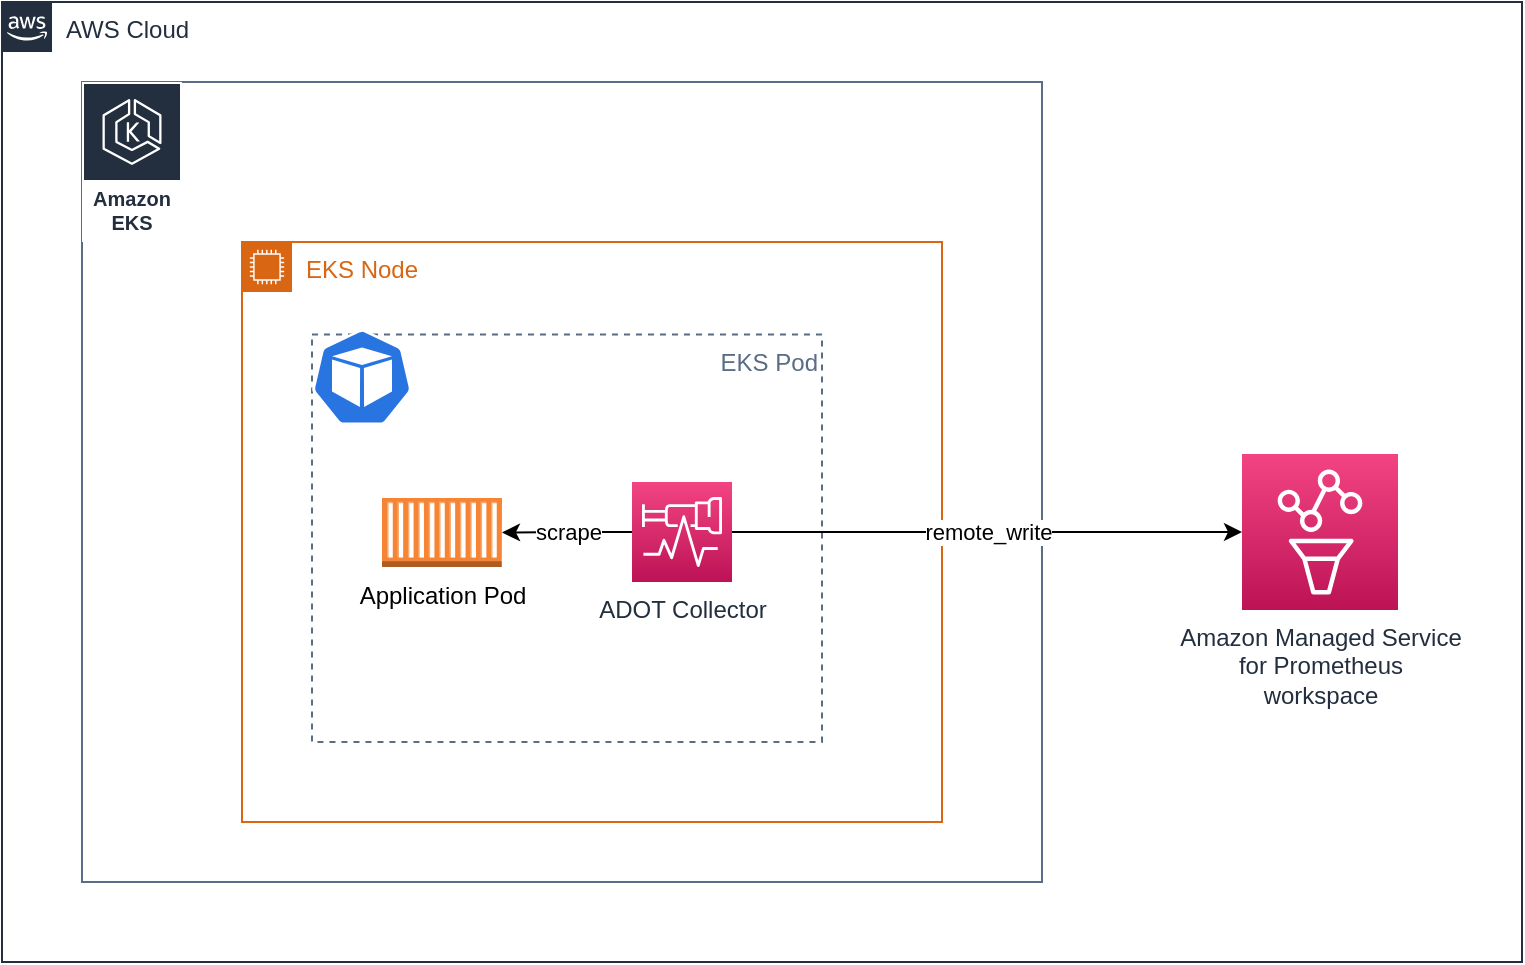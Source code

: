 <mxfile version="20.8.16" type="device" pages="10"><diagram name="Sidecar" id="CpDvjMOXNKTrCW_pQTos"><mxGraphModel dx="974" dy="743" grid="1" gridSize="10" guides="1" tooltips="1" connect="1" arrows="1" fold="1" page="1" pageScale="1" pageWidth="1100" pageHeight="850" math="0" shadow="0"><root><mxCell id="0"/><mxCell id="1" parent="0"/><mxCell id="C95_OokP_K5hmDRBnHKy-4" value="AWS Cloud" style="points=[[0,0],[0.25,0],[0.5,0],[0.75,0],[1,0],[1,0.25],[1,0.5],[1,0.75],[1,1],[0.75,1],[0.5,1],[0.25,1],[0,1],[0,0.75],[0,0.5],[0,0.25]];outlineConnect=0;gradientColor=none;html=1;whiteSpace=wrap;fontSize=12;fontStyle=0;container=1;pointerEvents=0;collapsible=0;recursiveResize=0;shape=mxgraph.aws4.group;grIcon=mxgraph.aws4.group_aws_cloud_alt;strokeColor=#232F3E;fillColor=none;verticalAlign=top;align=left;spacingLeft=30;fontColor=#232F3E;dashed=0;" parent="1" vertex="1"><mxGeometry x="120" y="160" width="760" height="480" as="geometry"/></mxCell><mxCell id="C95_OokP_K5hmDRBnHKy-5" value="" style="fillColor=none;strokeColor=#5A6C86;verticalAlign=top;fontStyle=0;fontColor=#5A6C86;" parent="C95_OokP_K5hmDRBnHKy-4" vertex="1"><mxGeometry x="40" y="40" width="480" height="400" as="geometry"/></mxCell><mxCell id="C95_OokP_K5hmDRBnHKy-1" value="Amazon EKS" style="sketch=0;outlineConnect=0;fontColor=#232F3E;gradientColor=none;strokeColor=#ffffff;fillColor=#232F3E;dashed=0;verticalLabelPosition=middle;verticalAlign=bottom;align=center;html=1;whiteSpace=wrap;fontSize=10;fontStyle=1;spacing=3;shape=mxgraph.aws4.productIcon;prIcon=mxgraph.aws4.eks;" parent="C95_OokP_K5hmDRBnHKy-4" vertex="1"><mxGeometry x="40" y="40" width="50" height="80" as="geometry"/></mxCell><mxCell id="C95_OokP_K5hmDRBnHKy-6" value="EKS Node" style="points=[[0,0],[0.25,0],[0.5,0],[0.75,0],[1,0],[1,0.25],[1,0.5],[1,0.75],[1,1],[0.75,1],[0.5,1],[0.25,1],[0,1],[0,0.75],[0,0.5],[0,0.25]];outlineConnect=0;gradientColor=none;html=1;whiteSpace=wrap;fontSize=12;fontStyle=0;container=1;pointerEvents=0;collapsible=0;recursiveResize=0;shape=mxgraph.aws4.group;grIcon=mxgraph.aws4.group_ec2_instance_contents;strokeColor=#D86613;fillColor=none;verticalAlign=top;align=left;spacingLeft=30;fontColor=#D86613;dashed=0;" parent="C95_OokP_K5hmDRBnHKy-4" vertex="1"><mxGeometry x="120" y="120" width="350" height="290" as="geometry"/></mxCell><mxCell id="C95_OokP_K5hmDRBnHKy-8" value="EKS Pod" style="fillColor=none;strokeColor=#5A6C86;dashed=1;verticalAlign=top;fontStyle=0;fontColor=#5A6C86;align=right;" parent="C95_OokP_K5hmDRBnHKy-4" vertex="1"><mxGeometry x="155" y="166.27" width="255" height="203.73" as="geometry"/></mxCell><mxCell id="C95_OokP_K5hmDRBnHKy-7" value="" style="sketch=0;html=1;dashed=0;whitespace=wrap;fillColor=#2875E2;strokeColor=#ffffff;points=[[0.005,0.63,0],[0.1,0.2,0],[0.9,0.2,0],[0.5,0,0],[0.995,0.63,0],[0.72,0.99,0],[0.5,1,0],[0.28,0.99,0]];verticalLabelPosition=bottom;align=center;verticalAlign=top;shape=mxgraph.kubernetes.icon;prIcon=pod" parent="C95_OokP_K5hmDRBnHKy-4" vertex="1"><mxGeometry x="155" y="150" width="50" height="75.224" as="geometry"/></mxCell><mxCell id="C95_OokP_K5hmDRBnHKy-11" value="Application Pod" style="outlineConnect=0;dashed=0;verticalLabelPosition=bottom;verticalAlign=top;align=center;html=1;shape=mxgraph.aws3.ec2_compute_container;fillColor=#F58534;gradientColor=none;" parent="C95_OokP_K5hmDRBnHKy-4" vertex="1"><mxGeometry x="190" y="248" width="60" height="34.5" as="geometry"/></mxCell><mxCell id="C95_OokP_K5hmDRBnHKy-14" value="scrape" style="edgeStyle=orthogonalEdgeStyle;rounded=0;orthogonalLoop=1;jettySize=auto;html=1;entryX=1;entryY=0.5;entryDx=0;entryDy=0;entryPerimeter=0;" parent="C95_OokP_K5hmDRBnHKy-4" source="C95_OokP_K5hmDRBnHKy-12" target="C95_OokP_K5hmDRBnHKy-11" edge="1"><mxGeometry relative="1" as="geometry"/></mxCell><mxCell id="C95_OokP_K5hmDRBnHKy-15" value="remote_write" style="edgeStyle=orthogonalEdgeStyle;rounded=0;orthogonalLoop=1;jettySize=auto;html=1;entryX=0;entryY=0.5;entryDx=0;entryDy=0;entryPerimeter=0;" parent="C95_OokP_K5hmDRBnHKy-4" source="C95_OokP_K5hmDRBnHKy-12" target="C95_OokP_K5hmDRBnHKy-13" edge="1"><mxGeometry relative="1" as="geometry"/></mxCell><mxCell id="C95_OokP_K5hmDRBnHKy-12" value="ADOT Collector" style="sketch=0;points=[[0,0,0],[0.25,0,0],[0.5,0,0],[0.75,0,0],[1,0,0],[0,1,0],[0.25,1,0],[0.5,1,0],[0.75,1,0],[1,1,0],[0,0.25,0],[0,0.5,0],[0,0.75,0],[1,0.25,0],[1,0.5,0],[1,0.75,0]];points=[[0,0,0],[0.25,0,0],[0.5,0,0],[0.75,0,0],[1,0,0],[0,1,0],[0.25,1,0],[0.5,1,0],[0.75,1,0],[1,1,0],[0,0.25,0],[0,0.5,0],[0,0.75,0],[1,0.25,0],[1,0.5,0],[1,0.75,0]];outlineConnect=0;fontColor=#232F3E;gradientColor=#F34482;gradientDirection=north;fillColor=#BC1356;strokeColor=#ffffff;dashed=0;verticalLabelPosition=bottom;verticalAlign=top;align=center;html=1;fontSize=12;fontStyle=0;aspect=fixed;shape=mxgraph.aws4.resourceIcon;resIcon=mxgraph.aws4.distro_for_opentelemetry;" parent="C95_OokP_K5hmDRBnHKy-4" vertex="1"><mxGeometry x="315" y="240" width="50" height="50" as="geometry"/></mxCell><mxCell id="C95_OokP_K5hmDRBnHKy-13" value="Amazon Managed Service &lt;br&gt;for Prometheus &lt;br&gt;workspace" style="sketch=0;points=[[0,0,0],[0.25,0,0],[0.5,0,0],[0.75,0,0],[1,0,0],[0,1,0],[0.25,1,0],[0.5,1,0],[0.75,1,0],[1,1,0],[0,0.25,0],[0,0.5,0],[0,0.75,0],[1,0.25,0],[1,0.5,0],[1,0.75,0]];points=[[0,0,0],[0.25,0,0],[0.5,0,0],[0.75,0,0],[1,0,0],[0,1,0],[0.25,1,0],[0.5,1,0],[0.75,1,0],[1,1,0],[0,0.25,0],[0,0.5,0],[0,0.75,0],[1,0.25,0],[1,0.5,0],[1,0.75,0]];outlineConnect=0;fontColor=#232F3E;gradientColor=#F34482;gradientDirection=north;fillColor=#BC1356;strokeColor=#ffffff;dashed=0;verticalLabelPosition=bottom;verticalAlign=top;align=center;html=1;fontSize=12;fontStyle=0;aspect=fixed;shape=mxgraph.aws4.resourceIcon;resIcon=mxgraph.aws4.managed_service_for_prometheus;" parent="C95_OokP_K5hmDRBnHKy-4" vertex="1"><mxGeometry x="620" y="226" width="78" height="78" as="geometry"/></mxCell></root></mxGraphModel></diagram><diagram name="Daemonset" id="eMszKpWJefWePKqpDO_M"><mxGraphModel dx="1214" dy="743" grid="1" gridSize="10" guides="1" tooltips="1" connect="1" arrows="1" fold="1" page="1" pageScale="1" pageWidth="1100" pageHeight="850" math="0" shadow="0"><root><mxCell id="mu_zPI_sLeTqkqTAsKmN-0"/><mxCell id="mu_zPI_sLeTqkqTAsKmN-1" parent="mu_zPI_sLeTqkqTAsKmN-0"/><mxCell id="mu_zPI_sLeTqkqTAsKmN-2" value="AWS Cloud" style="points=[[0,0],[0.25,0],[0.5,0],[0.75,0],[1,0],[1,0.25],[1,0.5],[1,0.75],[1,1],[0.75,1],[0.5,1],[0.25,1],[0,1],[0,0.75],[0,0.5],[0,0.25]];outlineConnect=0;gradientColor=none;html=1;whiteSpace=wrap;fontSize=12;fontStyle=0;container=1;pointerEvents=0;collapsible=0;recursiveResize=0;shape=mxgraph.aws4.group;grIcon=mxgraph.aws4.group_aws_cloud_alt;strokeColor=#232F3E;fillColor=none;verticalAlign=top;align=left;spacingLeft=30;fontColor=#232F3E;dashed=0;" vertex="1" parent="mu_zPI_sLeTqkqTAsKmN-1"><mxGeometry x="120" y="160" width="760" height="480" as="geometry"/></mxCell><mxCell id="SLGsuh3NUviqqTykdgPs-4" value="EKS Pod" style="fillColor=none;strokeColor=#5A6C86;dashed=1;verticalAlign=top;fontStyle=0;fontColor=#5A6C86;align=right;" vertex="1" parent="mu_zPI_sLeTqkqTAsKmN-2"><mxGeometry x="335" y="166.27" width="190" height="203.73" as="geometry"/></mxCell><mxCell id="mu_zPI_sLeTqkqTAsKmN-3" value="" style="fillColor=none;strokeColor=#5A6C86;verticalAlign=top;fontStyle=0;fontColor=#5A6C86;" vertex="1" parent="mu_zPI_sLeTqkqTAsKmN-2"><mxGeometry x="40" y="40" width="540" height="400" as="geometry"/></mxCell><mxCell id="mu_zPI_sLeTqkqTAsKmN-4" value="Amazon EKS" style="sketch=0;outlineConnect=0;fontColor=#232F3E;gradientColor=none;strokeColor=#ffffff;fillColor=#232F3E;dashed=0;verticalLabelPosition=middle;verticalAlign=bottom;align=center;html=1;whiteSpace=wrap;fontSize=10;fontStyle=1;spacing=3;shape=mxgraph.aws4.productIcon;prIcon=mxgraph.aws4.eks;" vertex="1" parent="mu_zPI_sLeTqkqTAsKmN-2"><mxGeometry x="40" y="40" width="50" height="80" as="geometry"/></mxCell><mxCell id="mu_zPI_sLeTqkqTAsKmN-5" value="EKS Node" style="points=[[0,0],[0.25,0],[0.5,0],[0.75,0],[1,0],[1,0.25],[1,0.5],[1,0.75],[1,1],[0.75,1],[0.5,1],[0.25,1],[0,1],[0,0.75],[0,0.5],[0,0.25]];outlineConnect=0;gradientColor=none;html=1;whiteSpace=wrap;fontSize=12;fontStyle=0;container=1;pointerEvents=0;collapsible=0;recursiveResize=0;shape=mxgraph.aws4.group;grIcon=mxgraph.aws4.group_ec2_instance_contents;strokeColor=#D86613;fillColor=none;verticalAlign=top;align=left;spacingLeft=30;fontColor=#D86613;dashed=0;" vertex="1" parent="mu_zPI_sLeTqkqTAsKmN-2"><mxGeometry x="80" y="123.13" width="480" height="290" as="geometry"/></mxCell><mxCell id="SLGsuh3NUviqqTykdgPs-2" value="ADOT Collector" style="sketch=0;points=[[0,0,0],[0.25,0,0],[0.5,0,0],[0.75,0,0],[1,0,0],[0,1,0],[0.25,1,0],[0.5,1,0],[0.75,1,0],[1,1,0],[0,0.25,0],[0,0.5,0],[0,0.75,0],[1,0.25,0],[1,0.5,0],[1,0.75,0]];points=[[0,0,0],[0.25,0,0],[0.5,0,0],[0.75,0,0],[1,0,0],[0,1,0],[0.25,1,0],[0.5,1,0],[0.75,1,0],[1,1,0],[0,0.25,0],[0,0.5,0],[0,0.75,0],[1,0.25,0],[1,0.5,0],[1,0.75,0]];outlineConnect=0;fontColor=#232F3E;gradientColor=#F34482;gradientDirection=north;fillColor=#BC1356;strokeColor=#ffffff;dashed=0;verticalLabelPosition=bottom;verticalAlign=top;align=center;html=1;fontSize=12;fontStyle=0;aspect=fixed;shape=mxgraph.aws4.resourceIcon;resIcon=mxgraph.aws4.distro_for_opentelemetry;" vertex="1" parent="mu_zPI_sLeTqkqTAsKmN-5"><mxGeometry x="325" y="109.87" width="50" height="50" as="geometry"/></mxCell><mxCell id="mu_zPI_sLeTqkqTAsKmN-6" value="EKS Pod" style="fillColor=none;strokeColor=#5A6C86;dashed=1;verticalAlign=top;fontStyle=0;fontColor=#5A6C86;align=right;" vertex="1" parent="mu_zPI_sLeTqkqTAsKmN-2"><mxGeometry x="100" y="166.27" width="190" height="203.73" as="geometry"/></mxCell><mxCell id="mu_zPI_sLeTqkqTAsKmN-7" value="" style="sketch=0;html=1;dashed=0;whitespace=wrap;fillColor=#2875E2;strokeColor=#ffffff;points=[[0.005,0.63,0],[0.1,0.2,0],[0.9,0.2,0],[0.5,0,0],[0.995,0.63,0],[0.72,0.99,0],[0.5,1,0],[0.28,0.99,0]];verticalLabelPosition=bottom;align=center;verticalAlign=top;shape=mxgraph.kubernetes.icon;prIcon=pod" vertex="1" parent="mu_zPI_sLeTqkqTAsKmN-2"><mxGeometry x="100" y="150" width="50" height="75.224" as="geometry"/></mxCell><mxCell id="mu_zPI_sLeTqkqTAsKmN-8" value="Application Pod" style="outlineConnect=0;dashed=0;verticalLabelPosition=bottom;verticalAlign=top;align=center;html=1;shape=mxgraph.aws3.ec2_compute_container;fillColor=#F58534;gradientColor=none;" vertex="1" parent="mu_zPI_sLeTqkqTAsKmN-2"><mxGeometry x="160" y="200" width="60" height="34.5" as="geometry"/></mxCell><mxCell id="mu_zPI_sLeTqkqTAsKmN-12" value="Amazon Managed Service &lt;br&gt;for Prometheus &lt;br&gt;workspace" style="sketch=0;points=[[0,0,0],[0.25,0,0],[0.5,0,0],[0.75,0,0],[1,0,0],[0,1,0],[0.25,1,0],[0.5,1,0],[0.75,1,0],[1,1,0],[0,0.25,0],[0,0.5,0],[0,0.75,0],[1,0.25,0],[1,0.5,0],[1,0.75,0]];points=[[0,0,0],[0.25,0,0],[0.5,0,0],[0.75,0,0],[1,0,0],[0,1,0],[0.25,1,0],[0.5,1,0],[0.75,1,0],[1,1,0],[0,0.25,0],[0,0.5,0],[0,0.75,0],[1,0.25,0],[1,0.5,0],[1,0.75,0]];outlineConnect=0;fontColor=#232F3E;gradientColor=#F34482;gradientDirection=north;fillColor=#BC1356;strokeColor=#ffffff;dashed=0;verticalLabelPosition=bottom;verticalAlign=top;align=center;html=1;fontSize=12;fontStyle=0;aspect=fixed;shape=mxgraph.aws4.resourceIcon;resIcon=mxgraph.aws4.managed_service_for_prometheus;" vertex="1" parent="mu_zPI_sLeTqkqTAsKmN-2"><mxGeometry x="640" y="225.22" width="64" height="64" as="geometry"/></mxCell><mxCell id="SLGsuh3NUviqqTykdgPs-3" value="Node Exporter" style="outlineConnect=0;dashed=0;verticalLabelPosition=bottom;verticalAlign=top;align=center;html=1;shape=mxgraph.aws3.ec2_compute_container;fillColor=#F58534;gradientColor=none;" vertex="1" parent="mu_zPI_sLeTqkqTAsKmN-2"><mxGeometry x="160" y="280" width="60" height="34.5" as="geometry"/></mxCell><mxCell id="SLGsuh3NUviqqTykdgPs-5" value="" style="sketch=0;html=1;dashed=0;whitespace=wrap;fillColor=#2875E2;strokeColor=#ffffff;points=[[0.005,0.63,0],[0.1,0.2,0],[0.9,0.2,0],[0.5,0,0],[0.995,0.63,0],[0.72,0.99,0],[0.5,1,0],[0.28,0.99,0]];verticalLabelPosition=bottom;align=center;verticalAlign=top;shape=mxgraph.kubernetes.icon;prIcon=pod" vertex="1" parent="mu_zPI_sLeTqkqTAsKmN-2"><mxGeometry x="335" y="150" width="50" height="75.224" as="geometry"/></mxCell><mxCell id="SLGsuh3NUviqqTykdgPs-6" style="edgeStyle=orthogonalEdgeStyle;rounded=0;orthogonalLoop=1;jettySize=auto;html=1;entryX=1;entryY=0.5;entryDx=0;entryDy=0;entryPerimeter=0;" edge="1" parent="mu_zPI_sLeTqkqTAsKmN-2" source="SLGsuh3NUviqqTykdgPs-2" target="mu_zPI_sLeTqkqTAsKmN-8"><mxGeometry relative="1" as="geometry"/></mxCell><mxCell id="SLGsuh3NUviqqTykdgPs-7" value="scrape" style="edgeStyle=orthogonalEdgeStyle;rounded=0;orthogonalLoop=1;jettySize=auto;html=1;entryX=1;entryY=0.5;entryDx=0;entryDy=0;entryPerimeter=0;" edge="1" parent="mu_zPI_sLeTqkqTAsKmN-2" source="SLGsuh3NUviqqTykdgPs-2" target="SLGsuh3NUviqqTykdgPs-3"><mxGeometry x="-0.599" y="-8" relative="1" as="geometry"><mxPoint as="offset"/></mxGeometry></mxCell><mxCell id="SLGsuh3NUviqqTykdgPs-8" value="remote_write" style="edgeStyle=orthogonalEdgeStyle;rounded=0;orthogonalLoop=1;jettySize=auto;html=1;entryX=0;entryY=0.5;entryDx=0;entryDy=0;entryPerimeter=0;" edge="1" parent="mu_zPI_sLeTqkqTAsKmN-2" source="SLGsuh3NUviqqTykdgPs-2" target="mu_zPI_sLeTqkqTAsKmN-12"><mxGeometry relative="1" as="geometry"/></mxCell></root></mxGraphModel></diagram><diagram name="Deployment" id="PBPI9ZE_q4Ige6vZ6ye8"><mxGraphModel dx="1214" dy="743" grid="1" gridSize="10" guides="1" tooltips="1" connect="1" arrows="1" fold="1" page="1" pageScale="1" pageWidth="1100" pageHeight="850" math="0" shadow="0"><root><mxCell id="0_KWtq4JfoAnwXj30CRE-0"/><mxCell id="0_KWtq4JfoAnwXj30CRE-1" parent="0_KWtq4JfoAnwXj30CRE-0"/><mxCell id="0_KWtq4JfoAnwXj30CRE-2" value="AWS Cloud" style="points=[[0,0],[0.25,0],[0.5,0],[0.75,0],[1,0],[1,0.25],[1,0.5],[1,0.75],[1,1],[0.75,1],[0.5,1],[0.25,1],[0,1],[0,0.75],[0,0.5],[0,0.25]];outlineConnect=0;gradientColor=none;html=1;whiteSpace=wrap;fontSize=12;fontStyle=0;container=1;pointerEvents=0;collapsible=0;recursiveResize=0;shape=mxgraph.aws4.group;grIcon=mxgraph.aws4.group_aws_cloud_alt;strokeColor=#232F3E;fillColor=none;verticalAlign=top;align=left;spacingLeft=30;fontColor=#232F3E;dashed=0;" vertex="1" parent="0_KWtq4JfoAnwXj30CRE-1"><mxGeometry x="120" y="160" width="760" height="710" as="geometry"/></mxCell><mxCell id="0_KWtq4JfoAnwXj30CRE-4" value="" style="fillColor=none;strokeColor=#5A6C86;verticalAlign=top;fontStyle=0;fontColor=#5A6C86;" vertex="1" parent="0_KWtq4JfoAnwXj30CRE-2"><mxGeometry x="40" y="40" width="540" height="400" as="geometry"/></mxCell><mxCell id="0_KWtq4JfoAnwXj30CRE-5" value="Amazon EKS" style="sketch=0;outlineConnect=0;fontColor=#232F3E;gradientColor=none;strokeColor=#ffffff;fillColor=#232F3E;dashed=0;verticalLabelPosition=middle;verticalAlign=bottom;align=center;html=1;whiteSpace=wrap;fontSize=10;fontStyle=1;spacing=3;shape=mxgraph.aws4.productIcon;prIcon=mxgraph.aws4.eks;" vertex="1" parent="0_KWtq4JfoAnwXj30CRE-2"><mxGeometry x="41" y="40" width="50" height="80" as="geometry"/></mxCell><mxCell id="0_KWtq4JfoAnwXj30CRE-6" value="EKS Node" style="points=[[0,0],[0.25,0],[0.5,0],[0.75,0],[1,0],[1,0.25],[1,0.5],[1,0.75],[1,1],[0.75,1],[0.5,1],[0.25,1],[0,1],[0,0.75],[0,0.5],[0,0.25]];outlineConnect=0;gradientColor=none;html=1;whiteSpace=wrap;fontSize=12;fontStyle=0;container=1;pointerEvents=0;collapsible=0;recursiveResize=0;shape=mxgraph.aws4.group;grIcon=mxgraph.aws4.group_ec2_instance_contents;strokeColor=#D86613;fillColor=none;verticalAlign=top;align=left;spacingLeft=30;fontColor=#D86613;dashed=0;" vertex="1" parent="0_KWtq4JfoAnwXj30CRE-2"><mxGeometry x="80" y="123.13" width="230" height="290" as="geometry"/></mxCell><mxCell id="0_KWtq4JfoAnwXj30CRE-8" value="EKS Pod" style="fillColor=none;strokeColor=#5A6C86;dashed=1;verticalAlign=top;fontStyle=0;fontColor=#5A6C86;align=right;" vertex="1" parent="0_KWtq4JfoAnwXj30CRE-2"><mxGeometry x="100" y="166.27" width="190" height="203.73" as="geometry"/></mxCell><mxCell id="0_KWtq4JfoAnwXj30CRE-9" value="" style="sketch=0;html=1;dashed=0;whitespace=wrap;fillColor=#2875E2;strokeColor=#ffffff;points=[[0.005,0.63,0],[0.1,0.2,0],[0.9,0.2,0],[0.5,0,0],[0.995,0.63,0],[0.72,0.99,0],[0.5,1,0],[0.28,0.99,0]];verticalLabelPosition=bottom;align=center;verticalAlign=top;shape=mxgraph.kubernetes.icon;prIcon=pod" vertex="1" parent="0_KWtq4JfoAnwXj30CRE-2"><mxGeometry x="100" y="150" width="50" height="75.224" as="geometry"/></mxCell><mxCell id="-P82mE9-K-uSgE8bqyG9-12" value="send traces" style="edgeStyle=orthogonalEdgeStyle;rounded=0;orthogonalLoop=1;jettySize=auto;html=1;entryX=0.25;entryY=0;entryDx=0;entryDy=0;entryPerimeter=0;" edge="1" parent="0_KWtq4JfoAnwXj30CRE-2" source="0_KWtq4JfoAnwXj30CRE-10" target="-P82mE9-K-uSgE8bqyG9-1"><mxGeometry x="-0.767" relative="1" as="geometry"><mxPoint as="offset"/></mxGeometry></mxCell><mxCell id="0_KWtq4JfoAnwXj30CRE-10" value="Application Pod" style="outlineConnect=0;dashed=0;verticalLabelPosition=bottom;verticalAlign=top;align=center;html=1;shape=mxgraph.aws3.ec2_compute_container;fillColor=#F58534;gradientColor=none;" vertex="1" parent="0_KWtq4JfoAnwXj30CRE-2"><mxGeometry x="160" y="200" width="60" height="34.5" as="geometry"/></mxCell><mxCell id="0_KWtq4JfoAnwXj30CRE-11" value="Amazon Managed Service &lt;br&gt;for Prometheus &lt;br&gt;workspace" style="sketch=0;points=[[0,0,0],[0.25,0,0],[0.5,0,0],[0.75,0,0],[1,0,0],[0,1,0],[0.25,1,0],[0.5,1,0],[0.75,1,0],[1,1,0],[0,0.25,0],[0,0.5,0],[0,0.75,0],[1,0.25,0],[1,0.5,0],[1,0.75,0]];points=[[0,0,0],[0.25,0,0],[0.5,0,0],[0.75,0,0],[1,0,0],[0,1,0],[0.25,1,0],[0.5,1,0],[0.75,1,0],[1,1,0],[0,0.25,0],[0,0.5,0],[0,0.75,0],[1,0.25,0],[1,0.5,0],[1,0.75,0]];outlineConnect=0;fontColor=#232F3E;gradientColor=#F34482;gradientDirection=north;fillColor=#BC1356;strokeColor=#ffffff;dashed=0;verticalLabelPosition=bottom;verticalAlign=top;align=center;html=1;fontSize=12;fontStyle=0;aspect=fixed;shape=mxgraph.aws4.resourceIcon;resIcon=mxgraph.aws4.managed_service_for_prometheus;" vertex="1" parent="0_KWtq4JfoAnwXj30CRE-2"><mxGeometry x="622" y="549" width="64" height="64" as="geometry"/></mxCell><mxCell id="0_KWtq4JfoAnwXj30CRE-12" value="Node Exporter" style="outlineConnect=0;dashed=0;verticalLabelPosition=bottom;verticalAlign=top;align=center;html=1;shape=mxgraph.aws3.ec2_compute_container;fillColor=#F58534;gradientColor=none;" vertex="1" parent="0_KWtq4JfoAnwXj30CRE-2"><mxGeometry x="160" y="280" width="60" height="34.5" as="geometry"/></mxCell><mxCell id="-P82mE9-K-uSgE8bqyG9-0" value="EKS Node" style="points=[[0,0],[0.25,0],[0.5,0],[0.75,0],[1,0],[1,0.25],[1,0.5],[1,0.75],[1,1],[0.75,1],[0.5,1],[0.25,1],[0,1],[0,0.75],[0,0.5],[0,0.25]];outlineConnect=0;gradientColor=none;html=1;whiteSpace=wrap;fontSize=12;fontStyle=0;container=1;pointerEvents=0;collapsible=0;recursiveResize=0;shape=mxgraph.aws4.group;grIcon=mxgraph.aws4.group_ec2_instance_contents;strokeColor=#D86613;fillColor=none;verticalAlign=top;align=left;spacingLeft=30;fontColor=#D86613;dashed=0;" vertex="1" parent="0_KWtq4JfoAnwXj30CRE-2"><mxGeometry x="72" y="470" width="480" height="210" as="geometry"/></mxCell><mxCell id="-P82mE9-K-uSgE8bqyG9-2" value="EKS Pod" style="fillColor=none;strokeColor=#5A6C86;dashed=1;verticalAlign=top;fontStyle=0;fontColor=#5A6C86;align=right;" vertex="1" parent="-P82mE9-K-uSgE8bqyG9-0"><mxGeometry x="148" y="43.14" width="190" height="126.86" as="geometry"/></mxCell><mxCell id="-P82mE9-K-uSgE8bqyG9-1" value="ADOT Collector" style="sketch=0;points=[[0,0,0],[0.25,0,0],[0.5,0,0],[0.75,0,0],[1,0,0],[0,1,0],[0.25,1,0],[0.5,1,0],[0.75,1,0],[1,1,0],[0,0.25,0],[0,0.5,0],[0,0.75,0],[1,0.25,0],[1,0.5,0],[1,0.75,0]];points=[[0,0,0],[0.25,0,0],[0.5,0,0],[0.75,0,0],[1,0,0],[0,1,0],[0.25,1,0],[0.5,1,0],[0.75,1,0],[1,1,0],[0,0.25,0],[0,0.5,0],[0,0.75,0],[1,0.25,0],[1,0.5,0],[1,0.75,0]];outlineConnect=0;fontColor=#232F3E;gradientColor=#F34482;gradientDirection=north;fillColor=#BC1356;strokeColor=#ffffff;dashed=0;verticalLabelPosition=bottom;verticalAlign=top;align=center;html=1;fontSize=12;fontStyle=0;aspect=fixed;shape=mxgraph.aws4.resourceIcon;resIcon=mxgraph.aws4.distro_for_opentelemetry;" vertex="1" parent="-P82mE9-K-uSgE8bqyG9-0"><mxGeometry x="218" y="86.22" width="50" height="50" as="geometry"/></mxCell><mxCell id="0_KWtq4JfoAnwXj30CRE-13" value="" style="sketch=0;html=1;dashed=0;whitespace=wrap;fillColor=#2875E2;strokeColor=#ffffff;points=[[0.005,0.63,0],[0.1,0.2,0],[0.9,0.2,0],[0.5,0,0],[0.995,0.63,0],[0.72,0.99,0],[0.5,1,0],[0.28,0.99,0]];verticalLabelPosition=bottom;align=center;verticalAlign=top;shape=mxgraph.kubernetes.icon;prIcon=pod" vertex="1" parent="-P82mE9-K-uSgE8bqyG9-0"><mxGeometry x="148" y="30" width="50" height="75.224" as="geometry"/></mxCell><mxCell id="-P82mE9-K-uSgE8bqyG9-3" value="EKS Node" style="points=[[0,0],[0.25,0],[0.5,0],[0.75,0],[1,0],[1,0.25],[1,0.5],[1,0.75],[1,1],[0.75,1],[0.5,1],[0.25,1],[0,1],[0,0.75],[0,0.5],[0,0.25]];outlineConnect=0;gradientColor=none;html=1;whiteSpace=wrap;fontSize=12;fontStyle=0;container=1;pointerEvents=0;collapsible=0;recursiveResize=0;shape=mxgraph.aws4.group;grIcon=mxgraph.aws4.group_ec2_instance_contents;strokeColor=#D86613;fillColor=none;verticalAlign=top;align=left;spacingLeft=30;fontColor=#D86613;dashed=0;" vertex="1" parent="0_KWtq4JfoAnwXj30CRE-2"><mxGeometry x="330" y="123.13" width="230" height="290" as="geometry"/></mxCell><mxCell id="-P82mE9-K-uSgE8bqyG9-11" value="EKS Pod" style="fillColor=none;strokeColor=#5A6C86;dashed=1;verticalAlign=top;fontStyle=0;fontColor=#5A6C86;align=right;" vertex="1" parent="-P82mE9-K-uSgE8bqyG9-3"><mxGeometry x="20" y="43.14" width="190" height="203.73" as="geometry"/></mxCell><mxCell id="-P82mE9-K-uSgE8bqyG9-4" value="" style="sketch=0;html=1;dashed=0;whitespace=wrap;fillColor=#2875E2;strokeColor=#ffffff;points=[[0.005,0.63,0],[0.1,0.2,0],[0.9,0.2,0],[0.5,0,0],[0.995,0.63,0],[0.72,0.99,0],[0.5,1,0],[0.28,0.99,0]];verticalLabelPosition=bottom;align=center;verticalAlign=top;shape=mxgraph.kubernetes.icon;prIcon=pod" vertex="1" parent="0_KWtq4JfoAnwXj30CRE-2"><mxGeometry x="350" y="150" width="50" height="75.224" as="geometry"/></mxCell><mxCell id="-P82mE9-K-uSgE8bqyG9-10" value="send traces" style="edgeStyle=orthogonalEdgeStyle;rounded=0;orthogonalLoop=1;jettySize=auto;html=1;" edge="1" parent="0_KWtq4JfoAnwXj30CRE-2" source="-P82mE9-K-uSgE8bqyG9-5" target="-P82mE9-K-uSgE8bqyG9-1"><mxGeometry x="-0.807" y="3" relative="1" as="geometry"><mxPoint x="320" y="580" as="targetPoint"/><Array as="points"><mxPoint x="335" y="217"/></Array><mxPoint as="offset"/></mxGeometry></mxCell><mxCell id="-P82mE9-K-uSgE8bqyG9-5" value="Application Pod" style="outlineConnect=0;dashed=0;verticalLabelPosition=bottom;verticalAlign=top;align=center;html=1;shape=mxgraph.aws3.ec2_compute_container;fillColor=#F58534;gradientColor=none;" vertex="1" parent="0_KWtq4JfoAnwXj30CRE-2"><mxGeometry x="410" y="200" width="60" height="34.5" as="geometry"/></mxCell><mxCell id="-P82mE9-K-uSgE8bqyG9-6" value="Node Exporter" style="outlineConnect=0;dashed=0;verticalLabelPosition=bottom;verticalAlign=top;align=center;html=1;shape=mxgraph.aws3.ec2_compute_container;fillColor=#F58534;gradientColor=none;" vertex="1" parent="0_KWtq4JfoAnwXj30CRE-2"><mxGeometry x="410" y="280" width="60" height="34.5" as="geometry"/></mxCell><mxCell id="-P82mE9-K-uSgE8bqyG9-7" value="scrape metrics" style="edgeStyle=orthogonalEdgeStyle;rounded=0;orthogonalLoop=1;jettySize=auto;html=1;entryX=0.5;entryY=1;entryDx=0;entryDy=0;entryPerimeter=0;" edge="1" parent="0_KWtq4JfoAnwXj30CRE-2" source="-P82mE9-K-uSgE8bqyG9-1" target="0_KWtq4JfoAnwXj30CRE-12"><mxGeometry relative="1" as="geometry"/></mxCell><mxCell id="-P82mE9-K-uSgE8bqyG9-8" value="scrape metirics" style="edgeStyle=orthogonalEdgeStyle;rounded=0;orthogonalLoop=1;jettySize=auto;html=1;entryX=0.5;entryY=1;entryDx=0;entryDy=0;entryPerimeter=0;" edge="1" parent="0_KWtq4JfoAnwXj30CRE-2" source="-P82mE9-K-uSgE8bqyG9-1" target="-P82mE9-K-uSgE8bqyG9-6"><mxGeometry relative="1" as="geometry"/></mxCell><mxCell id="-P82mE9-K-uSgE8bqyG9-13" value="send metrics and traces" style="edgeStyle=orthogonalEdgeStyle;rounded=0;orthogonalLoop=1;jettySize=auto;html=1;" edge="1" parent="0_KWtq4JfoAnwXj30CRE-2" source="-P82mE9-K-uSgE8bqyG9-1" target="0_KWtq4JfoAnwXj30CRE-11"><mxGeometry x="0.362" y="1" relative="1" as="geometry"><mxPoint as="offset"/></mxGeometry></mxCell></root></mxGraphModel></diagram><diagram name="ECS" id="7wLCnwyTOXZTQFt0-0C7"><mxGraphModel dx="1214" dy="743" grid="1" gridSize="10" guides="1" tooltips="1" connect="1" arrows="1" fold="1" page="1" pageScale="1" pageWidth="1100" pageHeight="850" math="0" shadow="0"><root><mxCell id="586QMrPNdvhD294VVeDB-0"/><mxCell id="586QMrPNdvhD294VVeDB-1" parent="586QMrPNdvhD294VVeDB-0"/><mxCell id="586QMrPNdvhD294VVeDB-2" value="AWS Cloud" style="points=[[0,0],[0.25,0],[0.5,0],[0.75,0],[1,0],[1,0.25],[1,0.5],[1,0.75],[1,1],[0.75,1],[0.5,1],[0.25,1],[0,1],[0,0.75],[0,0.5],[0,0.25]];outlineConnect=0;gradientColor=none;html=1;whiteSpace=wrap;fontSize=12;fontStyle=0;container=1;pointerEvents=0;collapsible=0;recursiveResize=0;shape=mxgraph.aws4.group;grIcon=mxgraph.aws4.group_aws_cloud_alt;strokeColor=#232F3E;fillColor=none;verticalAlign=top;align=left;spacingLeft=30;fontColor=#232F3E;dashed=0;" vertex="1" parent="586QMrPNdvhD294VVeDB-1"><mxGeometry x="120" y="160" width="760" height="710" as="geometry"/></mxCell><mxCell id="586QMrPNdvhD294VVeDB-3" value="" style="fillColor=none;strokeColor=#5A6C86;verticalAlign=top;fontStyle=0;fontColor=#5A6C86;" vertex="1" parent="586QMrPNdvhD294VVeDB-2"><mxGeometry x="40" y="40" width="540" height="400" as="geometry"/></mxCell><mxCell id="586QMrPNdvhD294VVeDB-5" value="ECS Instance" style="points=[[0,0],[0.25,0],[0.5,0],[0.75,0],[1,0],[1,0.25],[1,0.5],[1,0.75],[1,1],[0.75,1],[0.5,1],[0.25,1],[0,1],[0,0.75],[0,0.5],[0,0.25]];outlineConnect=0;gradientColor=none;html=1;whiteSpace=wrap;fontSize=12;fontStyle=0;container=1;pointerEvents=0;collapsible=0;recursiveResize=0;shape=mxgraph.aws4.group;grIcon=mxgraph.aws4.group_ec2_instance_contents;strokeColor=#D86613;fillColor=none;verticalAlign=top;align=left;spacingLeft=30;fontColor=#D86613;dashed=0;" vertex="1" parent="586QMrPNdvhD294VVeDB-2"><mxGeometry x="80" y="123.13" width="230" height="290" as="geometry"/></mxCell><mxCell id="586QMrPNdvhD294VVeDB-6" value="ECS Task" style="fillColor=none;strokeColor=#5A6C86;dashed=1;verticalAlign=top;fontStyle=0;fontColor=#5A6C86;align=right;" vertex="1" parent="586QMrPNdvhD294VVeDB-2"><mxGeometry x="100" y="166.27" width="190" height="203.73" as="geometry"/></mxCell><mxCell id="586QMrPNdvhD294VVeDB-8" value="send traces" style="edgeStyle=orthogonalEdgeStyle;rounded=0;orthogonalLoop=1;jettySize=auto;html=1;entryX=0.25;entryY=0;entryDx=0;entryDy=0;entryPerimeter=0;" edge="1" parent="586QMrPNdvhD294VVeDB-2" source="586QMrPNdvhD294VVeDB-9" target="586QMrPNdvhD294VVeDB-14"><mxGeometry x="-0.767" relative="1" as="geometry"><mxPoint as="offset"/></mxGeometry></mxCell><mxCell id="586QMrPNdvhD294VVeDB-9" value="Application Pod" style="outlineConnect=0;dashed=0;verticalLabelPosition=bottom;verticalAlign=top;align=center;html=1;shape=mxgraph.aws3.ec2_compute_container;fillColor=#F58534;gradientColor=none;" vertex="1" parent="586QMrPNdvhD294VVeDB-2"><mxGeometry x="160" y="200" width="60" height="34.5" as="geometry"/></mxCell><mxCell id="586QMrPNdvhD294VVeDB-10" value="Amazon Managed Service &lt;br&gt;for Prometheus &lt;br&gt;workspace" style="sketch=0;points=[[0,0,0],[0.25,0,0],[0.5,0,0],[0.75,0,0],[1,0,0],[0,1,0],[0.25,1,0],[0.5,1,0],[0.75,1,0],[1,1,0],[0,0.25,0],[0,0.5,0],[0,0.75,0],[1,0.25,0],[1,0.5,0],[1,0.75,0]];points=[[0,0,0],[0.25,0,0],[0.5,0,0],[0.75,0,0],[1,0,0],[0,1,0],[0.25,1,0],[0.5,1,0],[0.75,1,0],[1,1,0],[0,0.25,0],[0,0.5,0],[0,0.75,0],[1,0.25,0],[1,0.5,0],[1,0.75,0]];outlineConnect=0;fontColor=#232F3E;gradientColor=#F34482;gradientDirection=north;fillColor=#BC1356;strokeColor=#ffffff;dashed=0;verticalLabelPosition=bottom;verticalAlign=top;align=center;html=1;fontSize=12;fontStyle=0;aspect=fixed;shape=mxgraph.aws4.resourceIcon;resIcon=mxgraph.aws4.managed_service_for_prometheus;" vertex="1" parent="586QMrPNdvhD294VVeDB-2"><mxGeometry x="622" y="549" width="64" height="64" as="geometry"/></mxCell><mxCell id="586QMrPNdvhD294VVeDB-11" value="Node Exporter" style="outlineConnect=0;dashed=0;verticalLabelPosition=bottom;verticalAlign=top;align=center;html=1;shape=mxgraph.aws3.ec2_compute_container;fillColor=#F58534;gradientColor=none;" vertex="1" parent="586QMrPNdvhD294VVeDB-2"><mxGeometry x="160" y="280" width="60" height="34.5" as="geometry"/></mxCell><mxCell id="586QMrPNdvhD294VVeDB-12" value="ECS Instance" style="points=[[0,0],[0.25,0],[0.5,0],[0.75,0],[1,0],[1,0.25],[1,0.5],[1,0.75],[1,1],[0.75,1],[0.5,1],[0.25,1],[0,1],[0,0.75],[0,0.5],[0,0.25]];outlineConnect=0;gradientColor=none;html=1;whiteSpace=wrap;fontSize=12;fontStyle=0;container=1;pointerEvents=0;collapsible=0;recursiveResize=0;shape=mxgraph.aws4.group;grIcon=mxgraph.aws4.group_ec2_instance_contents;strokeColor=#D86613;fillColor=none;verticalAlign=top;align=left;spacingLeft=30;fontColor=#D86613;dashed=0;" vertex="1" parent="586QMrPNdvhD294VVeDB-2"><mxGeometry x="72" y="470" width="480" height="210" as="geometry"/></mxCell><mxCell id="586QMrPNdvhD294VVeDB-13" value="ECS Task" style="fillColor=none;strokeColor=#5A6C86;dashed=1;verticalAlign=top;fontStyle=0;fontColor=#5A6C86;align=right;" vertex="1" parent="586QMrPNdvhD294VVeDB-12"><mxGeometry x="148" y="43.14" width="190" height="126.86" as="geometry"/></mxCell><mxCell id="586QMrPNdvhD294VVeDB-14" value="ADOT Collector" style="sketch=0;points=[[0,0,0],[0.25,0,0],[0.5,0,0],[0.75,0,0],[1,0,0],[0,1,0],[0.25,1,0],[0.5,1,0],[0.75,1,0],[1,1,0],[0,0.25,0],[0,0.5,0],[0,0.75,0],[1,0.25,0],[1,0.5,0],[1,0.75,0]];points=[[0,0,0],[0.25,0,0],[0.5,0,0],[0.75,0,0],[1,0,0],[0,1,0],[0.25,1,0],[0.5,1,0],[0.75,1,0],[1,1,0],[0,0.25,0],[0,0.5,0],[0,0.75,0],[1,0.25,0],[1,0.5,0],[1,0.75,0]];outlineConnect=0;fontColor=#232F3E;gradientColor=#F34482;gradientDirection=north;fillColor=#BC1356;strokeColor=#ffffff;dashed=0;verticalLabelPosition=bottom;verticalAlign=top;align=center;html=1;fontSize=12;fontStyle=0;aspect=fixed;shape=mxgraph.aws4.resourceIcon;resIcon=mxgraph.aws4.distro_for_opentelemetry;" vertex="1" parent="586QMrPNdvhD294VVeDB-12"><mxGeometry x="218" y="86.22" width="50" height="50" as="geometry"/></mxCell><mxCell id="AhScGAHcD-2VmBTYF8BK-3" value="" style="sketch=0;outlineConnect=0;fontColor=#232F3E;gradientColor=none;fillColor=#D45B07;strokeColor=none;dashed=0;verticalLabelPosition=bottom;verticalAlign=top;align=center;html=1;fontSize=12;fontStyle=0;aspect=fixed;pointerEvents=1;shape=mxgraph.aws4.ecs_task;" vertex="1" parent="586QMrPNdvhD294VVeDB-12"><mxGeometry x="148" y="43.14" width="26" height="33.73" as="geometry"/></mxCell><mxCell id="586QMrPNdvhD294VVeDB-16" value="ECS Instance" style="points=[[0,0],[0.25,0],[0.5,0],[0.75,0],[1,0],[1,0.25],[1,0.5],[1,0.75],[1,1],[0.75,1],[0.5,1],[0.25,1],[0,1],[0,0.75],[0,0.5],[0,0.25]];outlineConnect=0;gradientColor=none;html=1;whiteSpace=wrap;fontSize=12;fontStyle=0;container=1;pointerEvents=0;collapsible=0;recursiveResize=0;shape=mxgraph.aws4.group;grIcon=mxgraph.aws4.group_ec2_instance_contents;strokeColor=#D86613;fillColor=none;verticalAlign=top;align=left;spacingLeft=30;fontColor=#D86613;dashed=0;" vertex="1" parent="586QMrPNdvhD294VVeDB-2"><mxGeometry x="330" y="123.13" width="230" height="290" as="geometry"/></mxCell><mxCell id="586QMrPNdvhD294VVeDB-17" value="ECS Task" style="fillColor=none;strokeColor=#5A6C86;dashed=1;verticalAlign=top;fontStyle=0;fontColor=#5A6C86;align=right;" vertex="1" parent="586QMrPNdvhD294VVeDB-16"><mxGeometry x="20" y="43.14" width="190" height="203.73" as="geometry"/></mxCell><mxCell id="AhScGAHcD-2VmBTYF8BK-2" value="" style="sketch=0;outlineConnect=0;fontColor=#232F3E;gradientColor=none;fillColor=#D45B07;strokeColor=none;dashed=0;verticalLabelPosition=bottom;verticalAlign=top;align=center;html=1;fontSize=12;fontStyle=0;aspect=fixed;pointerEvents=1;shape=mxgraph.aws4.ecs_task;" vertex="1" parent="586QMrPNdvhD294VVeDB-16"><mxGeometry x="20" y="43.14" width="26" height="33.73" as="geometry"/></mxCell><mxCell id="586QMrPNdvhD294VVeDB-19" value="send traces" style="edgeStyle=orthogonalEdgeStyle;rounded=0;orthogonalLoop=1;jettySize=auto;html=1;" edge="1" parent="586QMrPNdvhD294VVeDB-2" source="586QMrPNdvhD294VVeDB-20" target="586QMrPNdvhD294VVeDB-14"><mxGeometry x="-0.807" y="3" relative="1" as="geometry"><mxPoint x="320" y="580" as="targetPoint"/><Array as="points"><mxPoint x="335" y="217"/></Array><mxPoint as="offset"/></mxGeometry></mxCell><mxCell id="586QMrPNdvhD294VVeDB-20" value="Application Pod" style="outlineConnect=0;dashed=0;verticalLabelPosition=bottom;verticalAlign=top;align=center;html=1;shape=mxgraph.aws3.ec2_compute_container;fillColor=#F58534;gradientColor=none;" vertex="1" parent="586QMrPNdvhD294VVeDB-2"><mxGeometry x="410" y="200" width="60" height="34.5" as="geometry"/></mxCell><mxCell id="586QMrPNdvhD294VVeDB-21" value="Node Exporter" style="outlineConnect=0;dashed=0;verticalLabelPosition=bottom;verticalAlign=top;align=center;html=1;shape=mxgraph.aws3.ec2_compute_container;fillColor=#F58534;gradientColor=none;" vertex="1" parent="586QMrPNdvhD294VVeDB-2"><mxGeometry x="410" y="280" width="60" height="34.5" as="geometry"/></mxCell><mxCell id="586QMrPNdvhD294VVeDB-22" value="scrape metrics" style="edgeStyle=orthogonalEdgeStyle;rounded=0;orthogonalLoop=1;jettySize=auto;html=1;entryX=0.5;entryY=1;entryDx=0;entryDy=0;entryPerimeter=0;" edge="1" parent="586QMrPNdvhD294VVeDB-2" source="586QMrPNdvhD294VVeDB-14" target="586QMrPNdvhD294VVeDB-11"><mxGeometry relative="1" as="geometry"/></mxCell><mxCell id="586QMrPNdvhD294VVeDB-23" value="scrape metirics" style="edgeStyle=orthogonalEdgeStyle;rounded=0;orthogonalLoop=1;jettySize=auto;html=1;entryX=0.5;entryY=1;entryDx=0;entryDy=0;entryPerimeter=0;" edge="1" parent="586QMrPNdvhD294VVeDB-2" source="586QMrPNdvhD294VVeDB-14" target="586QMrPNdvhD294VVeDB-21"><mxGeometry relative="1" as="geometry"/></mxCell><mxCell id="586QMrPNdvhD294VVeDB-24" value="send metrics and traces" style="edgeStyle=orthogonalEdgeStyle;rounded=0;orthogonalLoop=1;jettySize=auto;html=1;" edge="1" parent="586QMrPNdvhD294VVeDB-2" source="586QMrPNdvhD294VVeDB-14" target="586QMrPNdvhD294VVeDB-10"><mxGeometry x="0.362" y="1" relative="1" as="geometry"><mxPoint as="offset"/></mxGeometry></mxCell><mxCell id="AhScGAHcD-2VmBTYF8BK-0" value="Amazon ECS" style="sketch=0;outlineConnect=0;fontColor=#232F3E;gradientColor=none;strokeColor=#ffffff;fillColor=#232F3E;dashed=0;verticalLabelPosition=middle;verticalAlign=bottom;align=center;html=1;whiteSpace=wrap;fontSize=10;fontStyle=1;spacing=3;shape=mxgraph.aws4.productIcon;prIcon=mxgraph.aws4.ecs;" vertex="1" parent="586QMrPNdvhD294VVeDB-2"><mxGeometry x="40" y="40" width="50" height="80" as="geometry"/></mxCell><mxCell id="AhScGAHcD-2VmBTYF8BK-1" value="" style="sketch=0;outlineConnect=0;fontColor=#232F3E;gradientColor=none;fillColor=#D45B07;strokeColor=none;dashed=0;verticalLabelPosition=bottom;verticalAlign=top;align=center;html=1;fontSize=12;fontStyle=0;aspect=fixed;pointerEvents=1;shape=mxgraph.aws4.ecs_task;" vertex="1" parent="586QMrPNdvhD294VVeDB-2"><mxGeometry x="100" y="166.27" width="26" height="33.73" as="geometry"/></mxCell></root></mxGraphModel></diagram><diagram name="Gateway" id="Or-MBpHLn13qmxyRm1fV"><mxGraphModel dx="974" dy="743" grid="1" gridSize="10" guides="1" tooltips="1" connect="1" arrows="1" fold="1" page="1" pageScale="1" pageWidth="1100" pageHeight="850" math="0" shadow="0"><root><mxCell id="2vwauNEm0kMrl-i9QRa8-0"/><mxCell id="2vwauNEm0kMrl-i9QRa8-1" parent="2vwauNEm0kMrl-i9QRa8-0"/><mxCell id="2vwauNEm0kMrl-i9QRa8-2" value="AWS Cloud" style="points=[[0,0],[0.25,0],[0.5,0],[0.75,0],[1,0],[1,0.25],[1,0.5],[1,0.75],[1,1],[0.75,1],[0.5,1],[0.25,1],[0,1],[0,0.75],[0,0.5],[0,0.25]];outlineConnect=0;gradientColor=none;html=1;whiteSpace=wrap;fontSize=12;fontStyle=0;container=1;pointerEvents=0;collapsible=0;recursiveResize=0;shape=mxgraph.aws4.group;grIcon=mxgraph.aws4.group_aws_cloud_alt;strokeColor=#232F3E;fillColor=none;verticalAlign=top;align=left;spacingLeft=30;fontColor=#232F3E;dashed=0;" vertex="1" parent="2vwauNEm0kMrl-i9QRa8-1"><mxGeometry x="120" y="160" width="840" height="530" as="geometry"/></mxCell><mxCell id="2vwauNEm0kMrl-i9QRa8-4" value="" style="fillColor=none;strokeColor=#5A6C86;verticalAlign=top;fontStyle=0;fontColor=#5A6C86;" vertex="1" parent="2vwauNEm0kMrl-i9QRa8-2"><mxGeometry x="40" y="40" width="280" height="210" as="geometry"/></mxCell><mxCell id="2vwauNEm0kMrl-i9QRa8-5" value="Amazon EKS" style="sketch=0;outlineConnect=0;fontColor=#232F3E;gradientColor=none;strokeColor=#ffffff;fillColor=#232F3E;dashed=0;verticalLabelPosition=middle;verticalAlign=bottom;align=center;html=1;whiteSpace=wrap;fontSize=10;fontStyle=1;spacing=3;shape=mxgraph.aws4.productIcon;prIcon=mxgraph.aws4.eks;" vertex="1" parent="2vwauNEm0kMrl-i9QRa8-2"><mxGeometry x="40" y="40" width="50" height="80" as="geometry"/></mxCell><mxCell id="R4AHS3vnXpBbiZzG4xAr-6" value="" style="fillColor=none;strokeColor=#5A6C86;verticalAlign=top;fontStyle=0;fontColor=#5A6C86;" vertex="1" parent="2vwauNEm0kMrl-i9QRa8-2"><mxGeometry x="360" y="40" width="280" height="210" as="geometry"/></mxCell><mxCell id="R4AHS3vnXpBbiZzG4xAr-8" value="" style="fillColor=none;strokeColor=#5A6C86;verticalAlign=top;fontStyle=0;fontColor=#5A6C86;" vertex="1" parent="2vwauNEm0kMrl-i9QRa8-2"><mxGeometry x="40" y="280" width="280" height="210" as="geometry"/></mxCell><mxCell id="R4AHS3vnXpBbiZzG4xAr-10" value="" style="fillColor=none;strokeColor=#5A6C86;verticalAlign=top;fontStyle=0;fontColor=#5A6C86;" vertex="1" parent="2vwauNEm0kMrl-i9QRa8-2"><mxGeometry x="360" y="280" width="280" height="210" as="geometry"/></mxCell><mxCell id="R4AHS3vnXpBbiZzG4xAr-11" value="Amazon EKS" style="sketch=0;outlineConnect=0;fontColor=#232F3E;gradientColor=none;strokeColor=#ffffff;fillColor=#232F3E;dashed=0;verticalLabelPosition=middle;verticalAlign=bottom;align=center;html=1;whiteSpace=wrap;fontSize=10;fontStyle=1;spacing=3;shape=mxgraph.aws4.productIcon;prIcon=mxgraph.aws4.eks;" vertex="1" parent="2vwauNEm0kMrl-i9QRa8-2"><mxGeometry x="360" y="280" width="50" height="80" as="geometry"/></mxCell><mxCell id="R4AHS3vnXpBbiZzG4xAr-26" style="edgeStyle=orthogonalEdgeStyle;curved=1;rounded=0;orthogonalLoop=1;jettySize=auto;html=1;dashed=1;" edge="1" parent="2vwauNEm0kMrl-i9QRa8-2" source="R4AHS3vnXpBbiZzG4xAr-1" target="2vwauNEm0kMrl-i9QRa8-11"><mxGeometry relative="1" as="geometry"/></mxCell><mxCell id="R4AHS3vnXpBbiZzG4xAr-1" value="ADOT Collector -1" style="sketch=0;points=[[0,0,0],[0.25,0,0],[0.5,0,0],[0.75,0,0],[1,0,0],[0,1,0],[0.25,1,0],[0.5,1,0],[0.75,1,0],[1,1,0],[0,0.25,0],[0,0.5,0],[0,0.75,0],[1,0.25,0],[1,0.5,0],[1,0.75,0]];points=[[0,0,0],[0.25,0,0],[0.5,0,0],[0.75,0,0],[1,0,0],[0,1,0],[0.25,1,0],[0.5,1,0],[0.75,1,0],[1,1,0],[0,0.25,0],[0,0.5,0],[0,0.75,0],[1,0.25,0],[1,0.5,0],[1,0.75,0]];outlineConnect=0;fontColor=#232F3E;gradientColor=#F34482;gradientDirection=north;fillColor=#BC1356;strokeColor=#ffffff;dashed=0;verticalLabelPosition=bottom;verticalAlign=top;align=center;html=1;fontSize=12;fontStyle=0;aspect=fixed;shape=mxgraph.aws4.resourceIcon;resIcon=mxgraph.aws4.distro_for_opentelemetry;" vertex="1" parent="2vwauNEm0kMrl-i9QRa8-2"><mxGeometry x="530" y="310" width="50" height="50" as="geometry"/></mxCell><mxCell id="R4AHS3vnXpBbiZzG4xAr-24" style="edgeStyle=orthogonalEdgeStyle;curved=1;rounded=0;orthogonalLoop=1;jettySize=auto;html=1;entryX=0;entryY=0.5;entryDx=0;entryDy=0;entryPerimeter=0;dashed=1;" edge="1" parent="2vwauNEm0kMrl-i9QRa8-2" target="R4AHS3vnXpBbiZzG4xAr-13"><mxGeometry relative="1" as="geometry"><mxPoint x="430" y="435" as="sourcePoint"/></mxGeometry></mxCell><mxCell id="R4AHS3vnXpBbiZzG4xAr-25" style="edgeStyle=orthogonalEdgeStyle;curved=1;rounded=0;orthogonalLoop=1;jettySize=auto;html=1;entryX=0;entryY=0.5;entryDx=0;entryDy=0;entryPerimeter=0;dashed=1;" edge="1" parent="2vwauNEm0kMrl-i9QRa8-2" target="R4AHS3vnXpBbiZzG4xAr-1"><mxGeometry relative="1" as="geometry"><mxPoint x="430" y="435" as="sourcePoint"/></mxGeometry></mxCell><mxCell id="R4AHS3vnXpBbiZzG4xAr-27" style="edgeStyle=orthogonalEdgeStyle;curved=1;rounded=0;orthogonalLoop=1;jettySize=auto;html=1;entryX=0;entryY=0.5;entryDx=0;entryDy=0;entryPerimeter=0;dashed=1;" edge="1" parent="2vwauNEm0kMrl-i9QRa8-2" source="R4AHS3vnXpBbiZzG4xAr-13" target="2vwauNEm0kMrl-i9QRa8-11"><mxGeometry relative="1" as="geometry"/></mxCell><mxCell id="R4AHS3vnXpBbiZzG4xAr-13" value="ADOT Collector -n" style="sketch=0;points=[[0,0,0],[0.25,0,0],[0.5,0,0],[0.75,0,0],[1,0,0],[0,1,0],[0.25,1,0],[0.5,1,0],[0.75,1,0],[1,1,0],[0,0.25,0],[0,0.5,0],[0,0.75,0],[1,0.25,0],[1,0.5,0],[1,0.75,0]];points=[[0,0,0],[0.25,0,0],[0.5,0,0],[0.75,0,0],[1,0,0],[0,1,0],[0.25,1,0],[0.5,1,0],[0.75,1,0],[1,1,0],[0,0.25,0],[0,0.5,0],[0,0.75,0],[1,0.25,0],[1,0.5,0],[1,0.75,0]];outlineConnect=0;fontColor=#232F3E;gradientColor=#F34482;gradientDirection=north;fillColor=#BC1356;strokeColor=#ffffff;dashed=0;verticalLabelPosition=bottom;verticalAlign=top;align=center;html=1;fontSize=12;fontStyle=0;aspect=fixed;shape=mxgraph.aws4.resourceIcon;resIcon=mxgraph.aws4.distro_for_opentelemetry;" vertex="1" parent="2vwauNEm0kMrl-i9QRa8-2"><mxGeometry x="530" y="390" width="50" height="50" as="geometry"/></mxCell><mxCell id="R4AHS3vnXpBbiZzG4xAr-18" style="edgeStyle=orthogonalEdgeStyle;rounded=0;orthogonalLoop=1;jettySize=auto;html=1;curved=1;" edge="1" parent="2vwauNEm0kMrl-i9QRa8-2" source="R4AHS3vnXpBbiZzG4xAr-14"><mxGeometry relative="1" as="geometry"><mxPoint x="370" y="430" as="targetPoint"/><Array as="points"><mxPoint x="280" y="135"/><mxPoint x="280" y="430"/></Array></mxGeometry></mxCell><mxCell id="R4AHS3vnXpBbiZzG4xAr-14" value="ADOT Collector(s)" style="sketch=0;points=[[0,0,0],[0.25,0,0],[0.5,0,0],[0.75,0,0],[1,0,0],[0,1,0],[0.25,1,0],[0.5,1,0],[0.75,1,0],[1,1,0],[0,0.25,0],[0,0.5,0],[0,0.75,0],[1,0.25,0],[1,0.5,0],[1,0.75,0]];points=[[0,0,0],[0.25,0,0],[0.5,0,0],[0.75,0,0],[1,0,0],[0,1,0],[0.25,1,0],[0.5,1,0],[0.75,1,0],[1,1,0],[0,0.25,0],[0,0.5,0],[0,0.75,0],[1,0.25,0],[1,0.5,0],[1,0.75,0]];outlineConnect=0;fontColor=#232F3E;gradientColor=#F34482;gradientDirection=north;fillColor=#BC1356;strokeColor=#ffffff;dashed=0;verticalLabelPosition=bottom;verticalAlign=top;align=center;html=1;fontSize=12;fontStyle=0;aspect=fixed;shape=mxgraph.aws4.resourceIcon;resIcon=mxgraph.aws4.distro_for_opentelemetry;" vertex="1" parent="2vwauNEm0kMrl-i9QRa8-2"><mxGeometry x="150" y="110" width="50" height="50" as="geometry"/></mxCell><mxCell id="R4AHS3vnXpBbiZzG4xAr-21" style="edgeStyle=orthogonalEdgeStyle;curved=1;rounded=0;orthogonalLoop=1;jettySize=auto;html=1;" edge="1" parent="2vwauNEm0kMrl-i9QRa8-2" source="R4AHS3vnXpBbiZzG4xAr-16" target="R4AHS3vnXpBbiZzG4xAr-33"><mxGeometry relative="1" as="geometry"/></mxCell><mxCell id="R4AHS3vnXpBbiZzG4xAr-16" value="ADOT Collector(s)" style="sketch=0;points=[[0,0,0],[0.25,0,0],[0.5,0,0],[0.75,0,0],[1,0,0],[0,1,0],[0.25,1,0],[0.5,1,0],[0.75,1,0],[1,1,0],[0,0.25,0],[0,0.5,0],[0,0.75,0],[1,0.25,0],[1,0.5,0],[1,0.75,0]];points=[[0,0,0],[0.25,0,0],[0.5,0,0],[0.75,0,0],[1,0,0],[0,1,0],[0.25,1,0],[0.5,1,0],[0.75,1,0],[1,1,0],[0,0.25,0],[0,0.5,0],[0,0.75,0],[1,0.25,0],[1,0.5,0],[1,0.75,0]];outlineConnect=0;fontColor=#232F3E;gradientColor=#F34482;gradientDirection=north;fillColor=#BC1356;strokeColor=#ffffff;dashed=0;verticalLabelPosition=bottom;verticalAlign=top;align=center;html=1;fontSize=12;fontStyle=0;aspect=fixed;shape=mxgraph.aws4.resourceIcon;resIcon=mxgraph.aws4.distro_for_opentelemetry;" vertex="1" parent="2vwauNEm0kMrl-i9QRa8-2"><mxGeometry x="150" y="350" width="50" height="50" as="geometry"/></mxCell><mxCell id="R4AHS3vnXpBbiZzG4xAr-17" value="ADOT Collector(s)" style="sketch=0;points=[[0,0,0],[0.25,0,0],[0.5,0,0],[0.75,0,0],[1,0,0],[0,1,0],[0.25,1,0],[0.5,1,0],[0.75,1,0],[1,1,0],[0,0.25,0],[0,0.5,0],[0,0.75,0],[1,0.25,0],[1,0.5,0],[1,0.75,0]];points=[[0,0,0],[0.25,0,0],[0.5,0,0],[0.75,0,0],[1,0,0],[0,1,0],[0.25,1,0],[0.5,1,0],[0.75,1,0],[1,1,0],[0,0.25,0],[0,0.5,0],[0,0.75,0],[1,0.25,0],[1,0.5,0],[1,0.75,0]];outlineConnect=0;fontColor=#232F3E;gradientColor=#F34482;gradientDirection=north;fillColor=#BC1356;strokeColor=#ffffff;dashed=0;verticalLabelPosition=bottom;verticalAlign=top;align=center;html=1;fontSize=12;fontStyle=0;aspect=fixed;shape=mxgraph.aws4.resourceIcon;resIcon=mxgraph.aws4.distro_for_opentelemetry;" vertex="1" parent="2vwauNEm0kMrl-i9QRa8-2"><mxGeometry x="480" y="110" width="50" height="50" as="geometry"/></mxCell><mxCell id="2vwauNEm0kMrl-i9QRa8-11" value="Amazon Managed Service &lt;br&gt;for Prometheus &lt;br&gt;workspace" style="sketch=0;points=[[0,0,0],[0.25,0,0],[0.5,0,0],[0.75,0,0],[1,0,0],[0,1,0],[0.25,1,0],[0.5,1,0],[0.75,1,0],[1,1,0],[0,0.25,0],[0,0.5,0],[0,0.75,0],[1,0.25,0],[1,0.5,0],[1,0.75,0]];points=[[0,0,0],[0.25,0,0],[0.5,0,0],[0.75,0,0],[1,0,0],[0,1,0],[0.25,1,0],[0.5,1,0],[0.75,1,0],[1,1,0],[0,0.25,0],[0,0.5,0],[0,0.75,0],[1,0.25,0],[1,0.5,0],[1,0.75,0]];outlineConnect=0;fontColor=#232F3E;gradientColor=#F34482;gradientDirection=north;fillColor=#BC1356;strokeColor=#ffffff;dashed=0;verticalLabelPosition=bottom;verticalAlign=top;align=center;html=1;fontSize=12;fontStyle=0;aspect=fixed;shape=mxgraph.aws4.resourceIcon;resIcon=mxgraph.aws4.managed_service_for_prometheus;" vertex="1" parent="2vwauNEm0kMrl-i9QRa8-2"><mxGeometry x="720" y="350" width="64" height="64" as="geometry"/></mxCell><mxCell id="R4AHS3vnXpBbiZzG4xAr-23" style="edgeStyle=orthogonalEdgeStyle;curved=1;rounded=0;orthogonalLoop=1;jettySize=auto;html=1;" edge="1" parent="2vwauNEm0kMrl-i9QRa8-2" source="R4AHS3vnXpBbiZzG4xAr-17" target="R4AHS3vnXpBbiZzG4xAr-33"><mxGeometry relative="1" as="geometry"><mxPoint x="420" y="390" as="targetPoint"/><Array as="points"><mxPoint x="330" y="135"/><mxPoint x="330" y="430"/></Array></mxGeometry></mxCell><mxCell id="R4AHS3vnXpBbiZzG4xAr-28" value="Workload cluster" style="text;html=1;strokeColor=none;fillColor=none;align=center;verticalAlign=middle;whiteSpace=wrap;rounded=0;" vertex="1" parent="2vwauNEm0kMrl-i9QRa8-2"><mxGeometry x="130" y="50" width="100" height="30" as="geometry"/></mxCell><mxCell id="R4AHS3vnXpBbiZzG4xAr-29" value="Workload cluster" style="text;html=1;strokeColor=none;fillColor=none;align=center;verticalAlign=middle;whiteSpace=wrap;rounded=0;" vertex="1" parent="2vwauNEm0kMrl-i9QRa8-2"><mxGeometry x="460" y="50" width="100" height="30" as="geometry"/></mxCell><mxCell id="R4AHS3vnXpBbiZzG4xAr-30" value="Workload cluster" style="text;html=1;strokeColor=none;fillColor=none;align=center;verticalAlign=middle;whiteSpace=wrap;rounded=0;" vertex="1" parent="2vwauNEm0kMrl-i9QRa8-2"><mxGeometry x="125" y="290" width="100" height="30" as="geometry"/></mxCell><mxCell id="R4AHS3vnXpBbiZzG4xAr-31" value="Gateway cluster" style="text;html=1;strokeColor=none;fillColor=none;align=center;verticalAlign=middle;whiteSpace=wrap;rounded=0;" vertex="1" parent="2vwauNEm0kMrl-i9QRa8-2"><mxGeometry x="460" y="280" width="100" height="30" as="geometry"/></mxCell><mxCell id="R4AHS3vnXpBbiZzG4xAr-33" value="" style="sketch=0;outlineConnect=0;fontColor=#232F3E;gradientColor=none;fillColor=#4D27AA;strokeColor=none;dashed=0;verticalLabelPosition=bottom;verticalAlign=top;align=center;html=1;fontSize=12;fontStyle=0;aspect=fixed;pointerEvents=1;shape=mxgraph.aws4.application_load_balancer;" vertex="1" parent="2vwauNEm0kMrl-i9QRa8-2"><mxGeometry x="370" y="400" width="60" height="60" as="geometry"/></mxCell><mxCell id="R4AHS3vnXpBbiZzG4xAr-36" value="Amazon ECS" style="sketch=0;outlineConnect=0;fontColor=#232F3E;gradientColor=none;strokeColor=#ffffff;fillColor=#232F3E;dashed=0;verticalLabelPosition=middle;verticalAlign=bottom;align=center;html=1;whiteSpace=wrap;fontSize=10;fontStyle=1;spacing=3;shape=mxgraph.aws4.productIcon;prIcon=mxgraph.aws4.ecs;" vertex="1" parent="2vwauNEm0kMrl-i9QRa8-2"><mxGeometry x="360" y="40" width="50" height="80" as="geometry"/></mxCell><mxCell id="R4AHS3vnXpBbiZzG4xAr-37" value="Amazon EC2" style="sketch=0;outlineConnect=0;fontColor=#232F3E;gradientColor=none;strokeColor=#ffffff;fillColor=#232F3E;dashed=0;verticalLabelPosition=middle;verticalAlign=bottom;align=center;html=1;whiteSpace=wrap;fontSize=10;fontStyle=1;spacing=3;shape=mxgraph.aws4.productIcon;prIcon=mxgraph.aws4.ec2;" vertex="1" parent="2vwauNEm0kMrl-i9QRa8-2"><mxGeometry x="40" y="280" width="50" height="80" as="geometry"/></mxCell></root></mxGraphModel></diagram><diagram name="Gateway - Batching" id="ob1Yzhfoa7Q7-p000OpX"><mxGraphModel dx="1321" dy="1214" grid="1" gridSize="10" guides="1" tooltips="1" connect="1" arrows="1" fold="1" page="1" pageScale="1" pageWidth="1100" pageHeight="850" math="0" shadow="0"><root><mxCell id="sur_KmVUfEFNNL2l3-_E-0"/><mxCell id="sur_KmVUfEFNNL2l3-_E-1" parent="sur_KmVUfEFNNL2l3-_E-0"/><mxCell id="sur_KmVUfEFNNL2l3-_E-2" value="AWS Cloud" style="points=[[0,0],[0.25,0],[0.5,0],[0.75,0],[1,0],[1,0.25],[1,0.5],[1,0.75],[1,1],[0.75,1],[0.5,1],[0.25,1],[0,1],[0,0.75],[0,0.5],[0,0.25]];outlineConnect=0;gradientColor=none;html=1;whiteSpace=wrap;fontSize=12;fontStyle=0;container=1;pointerEvents=0;collapsible=0;recursiveResize=0;shape=mxgraph.aws4.group;grIcon=mxgraph.aws4.group_aws_cloud_alt;strokeColor=#232F3E;fillColor=none;verticalAlign=top;align=left;spacingLeft=30;fontColor=#232F3E;dashed=0;" parent="sur_KmVUfEFNNL2l3-_E-1" vertex="1"><mxGeometry x="120" y="160" width="840" height="530" as="geometry"/></mxCell><mxCell id="sur_KmVUfEFNNL2l3-_E-3" value="" style="fillColor=none;strokeColor=#5A6C86;verticalAlign=top;fontStyle=0;fontColor=#5A6C86;" parent="sur_KmVUfEFNNL2l3-_E-2" vertex="1"><mxGeometry x="40" y="40" width="280" height="210" as="geometry"/></mxCell><mxCell id="sur_KmVUfEFNNL2l3-_E-4" value="Amazon EKS" style="sketch=0;outlineConnect=0;fontColor=#232F3E;gradientColor=none;strokeColor=#ffffff;fillColor=#232F3E;dashed=0;verticalLabelPosition=middle;verticalAlign=bottom;align=center;html=1;whiteSpace=wrap;fontSize=10;fontStyle=1;spacing=3;shape=mxgraph.aws4.productIcon;prIcon=mxgraph.aws4.eks;" parent="sur_KmVUfEFNNL2l3-_E-2" vertex="1"><mxGeometry x="40" y="40" width="50" height="80" as="geometry"/></mxCell><mxCell id="sur_KmVUfEFNNL2l3-_E-5" value="" style="fillColor=none;strokeColor=#5A6C86;verticalAlign=top;fontStyle=0;fontColor=#5A6C86;" parent="sur_KmVUfEFNNL2l3-_E-2" vertex="1"><mxGeometry x="360" y="40" width="280" height="210" as="geometry"/></mxCell><mxCell id="sur_KmVUfEFNNL2l3-_E-6" value="" style="fillColor=none;strokeColor=#5A6C86;verticalAlign=top;fontStyle=0;fontColor=#5A6C86;" parent="sur_KmVUfEFNNL2l3-_E-2" vertex="1"><mxGeometry x="40" y="280" width="280" height="210" as="geometry"/></mxCell><mxCell id="sur_KmVUfEFNNL2l3-_E-7" value="" style="fillColor=none;strokeColor=#5A6C86;verticalAlign=top;fontStyle=0;fontColor=#5A6C86;" parent="sur_KmVUfEFNNL2l3-_E-2" vertex="1"><mxGeometry x="360" y="280" width="280" height="210" as="geometry"/></mxCell><mxCell id="sur_KmVUfEFNNL2l3-_E-8" value="Amazon EKS" style="sketch=0;outlineConnect=0;fontColor=#232F3E;gradientColor=none;strokeColor=#ffffff;fillColor=#232F3E;dashed=0;verticalLabelPosition=middle;verticalAlign=bottom;align=center;html=1;whiteSpace=wrap;fontSize=10;fontStyle=1;spacing=3;shape=mxgraph.aws4.productIcon;prIcon=mxgraph.aws4.eks;" parent="sur_KmVUfEFNNL2l3-_E-2" vertex="1"><mxGeometry x="360" y="280" width="50" height="80" as="geometry"/></mxCell><mxCell id="sur_KmVUfEFNNL2l3-_E-9" style="edgeStyle=orthogonalEdgeStyle;curved=1;rounded=0;orthogonalLoop=1;jettySize=auto;html=1;dashed=1;" parent="sur_KmVUfEFNNL2l3-_E-2" source="sur_KmVUfEFNNL2l3-_E-10" target="sur_KmVUfEFNNL2l3-_E-20" edge="1"><mxGeometry relative="1" as="geometry"/></mxCell><mxCell id="sur_KmVUfEFNNL2l3-_E-10" value="Gateway ADOT Collector-1" style="sketch=0;points=[[0,0,0],[0.25,0,0],[0.5,0,0],[0.75,0,0],[1,0,0],[0,1,0],[0.25,1,0],[0.5,1,0],[0.75,1,0],[1,1,0],[0,0.25,0],[0,0.5,0],[0,0.75,0],[1,0.25,0],[1,0.5,0],[1,0.75,0]];points=[[0,0,0],[0.25,0,0],[0.5,0,0],[0.75,0,0],[1,0,0],[0,1,0],[0.25,1,0],[0.5,1,0],[0.75,1,0],[1,1,0],[0,0.25,0],[0,0.5,0],[0,0.75,0],[1,0.25,0],[1,0.5,0],[1,0.75,0]];outlineConnect=0;fontColor=#232F3E;gradientColor=#F34482;gradientDirection=north;fillColor=#BC1356;strokeColor=#ffffff;dashed=0;verticalLabelPosition=bottom;verticalAlign=top;align=center;html=1;fontSize=12;fontStyle=0;aspect=fixed;shape=mxgraph.aws4.resourceIcon;resIcon=mxgraph.aws4.distro_for_opentelemetry;" parent="sur_KmVUfEFNNL2l3-_E-2" vertex="1"><mxGeometry x="530" y="310" width="50" height="50" as="geometry"/></mxCell><mxCell id="sur_KmVUfEFNNL2l3-_E-11" style="edgeStyle=orthogonalEdgeStyle;curved=1;rounded=0;orthogonalLoop=1;jettySize=auto;html=1;entryX=0;entryY=0.5;entryDx=0;entryDy=0;entryPerimeter=0;dashed=1;" parent="sur_KmVUfEFNNL2l3-_E-2" target="sur_KmVUfEFNNL2l3-_E-14" edge="1"><mxGeometry relative="1" as="geometry"><mxPoint x="430" y="435" as="sourcePoint"/></mxGeometry></mxCell><mxCell id="sur_KmVUfEFNNL2l3-_E-12" style="edgeStyle=orthogonalEdgeStyle;curved=1;rounded=0;orthogonalLoop=1;jettySize=auto;html=1;entryX=0;entryY=0.5;entryDx=0;entryDy=0;entryPerimeter=0;dashed=1;" parent="sur_KmVUfEFNNL2l3-_E-2" target="sur_KmVUfEFNNL2l3-_E-10" edge="1"><mxGeometry relative="1" as="geometry"><mxPoint x="430" y="435" as="sourcePoint"/></mxGeometry></mxCell><mxCell id="sur_KmVUfEFNNL2l3-_E-13" style="edgeStyle=orthogonalEdgeStyle;curved=1;rounded=0;orthogonalLoop=1;jettySize=auto;html=1;entryX=0;entryY=0.5;entryDx=0;entryDy=0;entryPerimeter=0;dashed=1;" parent="sur_KmVUfEFNNL2l3-_E-2" source="sur_KmVUfEFNNL2l3-_E-14" target="sur_KmVUfEFNNL2l3-_E-20" edge="1"><mxGeometry relative="1" as="geometry"/></mxCell><mxCell id="sur_KmVUfEFNNL2l3-_E-14" value="Gateway ADOT Collector-2" style="sketch=0;points=[[0,0,0],[0.25,0,0],[0.5,0,0],[0.75,0,0],[1,0,0],[0,1,0],[0.25,1,0],[0.5,1,0],[0.75,1,0],[1,1,0],[0,0.25,0],[0,0.5,0],[0,0.75,0],[1,0.25,0],[1,0.5,0],[1,0.75,0]];points=[[0,0,0],[0.25,0,0],[0.5,0,0],[0.75,0,0],[1,0,0],[0,1,0],[0.25,1,0],[0.5,1,0],[0.75,1,0],[1,1,0],[0,0.25,0],[0,0.5,0],[0,0.75,0],[1,0.25,0],[1,0.5,0],[1,0.75,0]];outlineConnect=0;fontColor=#232F3E;gradientColor=#F34482;gradientDirection=north;fillColor=#BC1356;strokeColor=#ffffff;dashed=0;verticalLabelPosition=bottom;verticalAlign=top;align=center;html=1;fontSize=12;fontStyle=0;aspect=fixed;shape=mxgraph.aws4.resourceIcon;resIcon=mxgraph.aws4.distro_for_opentelemetry;" parent="sur_KmVUfEFNNL2l3-_E-2" vertex="1"><mxGeometry x="530" y="390" width="50" height="50" as="geometry"/></mxCell><mxCell id="sur_KmVUfEFNNL2l3-_E-15" style="edgeStyle=orthogonalEdgeStyle;rounded=0;orthogonalLoop=1;jettySize=auto;html=1;curved=1;" parent="sur_KmVUfEFNNL2l3-_E-2" source="sur_KmVUfEFNNL2l3-_E-16" edge="1"><mxGeometry relative="1" as="geometry"><mxPoint x="370" y="430" as="targetPoint"/><Array as="points"><mxPoint x="280" y="135"/><mxPoint x="280" y="430"/></Array></mxGeometry></mxCell><mxCell id="sur_KmVUfEFNNL2l3-_E-16" value="ADOT Collector-1" style="sketch=0;points=[[0,0,0],[0.25,0,0],[0.5,0,0],[0.75,0,0],[1,0,0],[0,1,0],[0.25,1,0],[0.5,1,0],[0.75,1,0],[1,1,0],[0,0.25,0],[0,0.5,0],[0,0.75,0],[1,0.25,0],[1,0.5,0],[1,0.75,0]];points=[[0,0,0],[0.25,0,0],[0.5,0,0],[0.75,0,0],[1,0,0],[0,1,0],[0.25,1,0],[0.5,1,0],[0.75,1,0],[1,1,0],[0,0.25,0],[0,0.5,0],[0,0.75,0],[1,0.25,0],[1,0.5,0],[1,0.75,0]];outlineConnect=0;fontColor=#232F3E;gradientColor=#F34482;gradientDirection=north;fillColor=#BC1356;strokeColor=#ffffff;dashed=0;verticalLabelPosition=bottom;verticalAlign=top;align=center;html=1;fontSize=12;fontStyle=0;aspect=fixed;shape=mxgraph.aws4.resourceIcon;resIcon=mxgraph.aws4.distro_for_opentelemetry;" parent="sur_KmVUfEFNNL2l3-_E-2" vertex="1"><mxGeometry x="150" y="110" width="50" height="50" as="geometry"/></mxCell><mxCell id="sur_KmVUfEFNNL2l3-_E-17" style="edgeStyle=orthogonalEdgeStyle;curved=1;rounded=0;orthogonalLoop=1;jettySize=auto;html=1;" parent="sur_KmVUfEFNNL2l3-_E-2" source="sur_KmVUfEFNNL2l3-_E-18" target="sur_KmVUfEFNNL2l3-_E-26" edge="1"><mxGeometry relative="1" as="geometry"/></mxCell><mxCell id="sur_KmVUfEFNNL2l3-_E-18" value="ADOT Collector-2" style="sketch=0;points=[[0,0,0],[0.25,0,0],[0.5,0,0],[0.75,0,0],[1,0,0],[0,1,0],[0.25,1,0],[0.5,1,0],[0.75,1,0],[1,1,0],[0,0.25,0],[0,0.5,0],[0,0.75,0],[1,0.25,0],[1,0.5,0],[1,0.75,0]];points=[[0,0,0],[0.25,0,0],[0.5,0,0],[0.75,0,0],[1,0,0],[0,1,0],[0.25,1,0],[0.5,1,0],[0.75,1,0],[1,1,0],[0,0.25,0],[0,0.5,0],[0,0.75,0],[1,0.25,0],[1,0.5,0],[1,0.75,0]];outlineConnect=0;fontColor=#232F3E;gradientColor=#F34482;gradientDirection=north;fillColor=#BC1356;strokeColor=#ffffff;dashed=0;verticalLabelPosition=bottom;verticalAlign=top;align=center;html=1;fontSize=12;fontStyle=0;aspect=fixed;shape=mxgraph.aws4.resourceIcon;resIcon=mxgraph.aws4.distro_for_opentelemetry;" parent="sur_KmVUfEFNNL2l3-_E-2" vertex="1"><mxGeometry x="150" y="350" width="50" height="50" as="geometry"/></mxCell><mxCell id="sur_KmVUfEFNNL2l3-_E-19" value="ADOT Collector-3" style="sketch=0;points=[[0,0,0],[0.25,0,0],[0.5,0,0],[0.75,0,0],[1,0,0],[0,1,0],[0.25,1,0],[0.5,1,0],[0.75,1,0],[1,1,0],[0,0.25,0],[0,0.5,0],[0,0.75,0],[1,0.25,0],[1,0.5,0],[1,0.75,0]];points=[[0,0,0],[0.25,0,0],[0.5,0,0],[0.75,0,0],[1,0,0],[0,1,0],[0.25,1,0],[0.5,1,0],[0.75,1,0],[1,1,0],[0,0.25,0],[0,0.5,0],[0,0.75,0],[1,0.25,0],[1,0.5,0],[1,0.75,0]];outlineConnect=0;fontColor=#232F3E;gradientColor=#F34482;gradientDirection=north;fillColor=#BC1356;strokeColor=#ffffff;dashed=0;verticalLabelPosition=bottom;verticalAlign=top;align=center;html=1;fontSize=12;fontStyle=0;aspect=fixed;shape=mxgraph.aws4.resourceIcon;resIcon=mxgraph.aws4.distro_for_opentelemetry;" parent="sur_KmVUfEFNNL2l3-_E-2" vertex="1"><mxGeometry x="480" y="110" width="50" height="50" as="geometry"/></mxCell><mxCell id="sur_KmVUfEFNNL2l3-_E-20" value="Amazon Managed Service &lt;br&gt;for Prometheus &lt;br&gt;workspace" style="sketch=0;points=[[0,0,0],[0.25,0,0],[0.5,0,0],[0.75,0,0],[1,0,0],[0,1,0],[0.25,1,0],[0.5,1,0],[0.75,1,0],[1,1,0],[0,0.25,0],[0,0.5,0],[0,0.75,0],[1,0.25,0],[1,0.5,0],[1,0.75,0]];points=[[0,0,0],[0.25,0,0],[0.5,0,0],[0.75,0,0],[1,0,0],[0,1,0],[0.25,1,0],[0.5,1,0],[0.75,1,0],[1,1,0],[0,0.25,0],[0,0.5,0],[0,0.75,0],[1,0.25,0],[1,0.5,0],[1,0.75,0]];outlineConnect=0;fontColor=#232F3E;gradientColor=#F34482;gradientDirection=north;fillColor=#BC1356;strokeColor=#ffffff;dashed=0;verticalLabelPosition=bottom;verticalAlign=top;align=center;html=1;fontSize=12;fontStyle=0;aspect=fixed;shape=mxgraph.aws4.resourceIcon;resIcon=mxgraph.aws4.managed_service_for_prometheus;" parent="sur_KmVUfEFNNL2l3-_E-2" vertex="1"><mxGeometry x="720" y="350" width="64" height="64" as="geometry"/></mxCell><mxCell id="sur_KmVUfEFNNL2l3-_E-21" style="edgeStyle=orthogonalEdgeStyle;curved=1;rounded=0;orthogonalLoop=1;jettySize=auto;html=1;" parent="sur_KmVUfEFNNL2l3-_E-2" source="sur_KmVUfEFNNL2l3-_E-19" target="sur_KmVUfEFNNL2l3-_E-26" edge="1"><mxGeometry relative="1" as="geometry"><mxPoint x="420" y="390" as="targetPoint"/><Array as="points"><mxPoint x="330" y="135"/><mxPoint x="330" y="430"/></Array></mxGeometry></mxCell><mxCell id="sur_KmVUfEFNNL2l3-_E-22" value="Workload cluster" style="text;html=1;strokeColor=none;fillColor=none;align=center;verticalAlign=middle;whiteSpace=wrap;rounded=0;" parent="sur_KmVUfEFNNL2l3-_E-2" vertex="1"><mxGeometry x="130" y="50" width="100" height="30" as="geometry"/></mxCell><mxCell id="sur_KmVUfEFNNL2l3-_E-23" value="Workload cluster" style="text;html=1;strokeColor=none;fillColor=none;align=center;verticalAlign=middle;whiteSpace=wrap;rounded=0;" parent="sur_KmVUfEFNNL2l3-_E-2" vertex="1"><mxGeometry x="460" y="50" width="100" height="30" as="geometry"/></mxCell><mxCell id="sur_KmVUfEFNNL2l3-_E-24" value="Workload cluster" style="text;html=1;strokeColor=none;fillColor=none;align=center;verticalAlign=middle;whiteSpace=wrap;rounded=0;" parent="sur_KmVUfEFNNL2l3-_E-2" vertex="1"><mxGeometry x="125" y="290" width="100" height="30" as="geometry"/></mxCell><mxCell id="sur_KmVUfEFNNL2l3-_E-25" value="Gateway cluster" style="text;html=1;strokeColor=none;fillColor=none;align=center;verticalAlign=middle;whiteSpace=wrap;rounded=0;" parent="sur_KmVUfEFNNL2l3-_E-2" vertex="1"><mxGeometry x="460" y="280" width="100" height="30" as="geometry"/></mxCell><mxCell id="sur_KmVUfEFNNL2l3-_E-26" value="" style="sketch=0;outlineConnect=0;fontColor=#232F3E;gradientColor=none;fillColor=#4D27AA;strokeColor=none;dashed=0;verticalLabelPosition=bottom;verticalAlign=top;align=center;html=1;fontSize=12;fontStyle=0;aspect=fixed;pointerEvents=1;shape=mxgraph.aws4.application_load_balancer;" parent="sur_KmVUfEFNNL2l3-_E-2" vertex="1"><mxGeometry x="370" y="400" width="60" height="60" as="geometry"/></mxCell><mxCell id="sur_KmVUfEFNNL2l3-_E-27" value="Amazon ECS" style="sketch=0;outlineConnect=0;fontColor=#232F3E;gradientColor=none;strokeColor=#ffffff;fillColor=#232F3E;dashed=0;verticalLabelPosition=middle;verticalAlign=bottom;align=center;html=1;whiteSpace=wrap;fontSize=10;fontStyle=1;spacing=3;shape=mxgraph.aws4.productIcon;prIcon=mxgraph.aws4.ecs;" parent="sur_KmVUfEFNNL2l3-_E-2" vertex="1"><mxGeometry x="360" y="40" width="50" height="80" as="geometry"/></mxCell><mxCell id="sur_KmVUfEFNNL2l3-_E-28" value="Amazon EC2" style="sketch=0;outlineConnect=0;fontColor=#232F3E;gradientColor=none;strokeColor=#ffffff;fillColor=#232F3E;dashed=0;verticalLabelPosition=middle;verticalAlign=bottom;align=center;html=1;whiteSpace=wrap;fontSize=10;fontStyle=1;spacing=3;shape=mxgraph.aws4.productIcon;prIcon=mxgraph.aws4.ec2;" parent="sur_KmVUfEFNNL2l3-_E-2" vertex="1"><mxGeometry x="40" y="280" width="50" height="80" as="geometry"/></mxCell><mxCell id="-LEz2JZLwxCZ_-9sgvpZ-6" value="&lt;font data-font-src=&quot;https://fonts.googleapis.com/css?family=Architects+Daughter&quot; face=&quot;Architects Daughter&quot; style=&quot;font-size: 11px;&quot;&gt;Batch/Forward&lt;/font&gt;" style="text;html=1;strokeColor=#b85450;fillColor=#f8cecc;align=center;verticalAlign=middle;whiteSpace=wrap;rounded=0;glass=0;sketch=1;curveFitting=1;jiggle=2;fontSize=11;" parent="sur_KmVUfEFNNL2l3-_E-2" vertex="1"><mxGeometry x="203" y="100" width="88" height="22" as="geometry"/></mxCell><mxCell id="-LEz2JZLwxCZ_-9sgvpZ-7" value="&lt;font data-font-src=&quot;https://fonts.googleapis.com/css?family=Architects+Daughter&quot; face=&quot;Architects Daughter&quot; style=&quot;font-size: 11px;&quot;&gt;Batch/Forward&lt;/font&gt;" style="text;html=1;strokeColor=#b85450;fillColor=#f8cecc;align=center;verticalAlign=middle;whiteSpace=wrap;rounded=0;glass=0;sketch=1;curveFitting=1;jiggle=2;fontSize=11;" parent="sur_KmVUfEFNNL2l3-_E-2" vertex="1"><mxGeometry x="204" y="340" width="88" height="22" as="geometry"/></mxCell><mxCell id="-LEz2JZLwxCZ_-9sgvpZ-8" value="&lt;font data-font-src=&quot;https://fonts.googleapis.com/css?family=Architects+Daughter&quot; face=&quot;Architects Daughter&quot; style=&quot;font-size: 11px;&quot;&gt;Batch/Forward&lt;/font&gt;" style="text;html=1;strokeColor=#b85450;fillColor=#f8cecc;align=center;verticalAlign=middle;whiteSpace=wrap;rounded=0;glass=0;sketch=1;curveFitting=1;jiggle=2;fontSize=11;" parent="sur_KmVUfEFNNL2l3-_E-2" vertex="1"><mxGeometry x="532" y="103" width="88" height="22" as="geometry"/></mxCell><mxCell id="-LEz2JZLwxCZ_-9sgvpZ-9" value="&lt;font data-font-src=&quot;https://fonts.googleapis.com/css?family=Architects+Daughter&quot; face=&quot;Architects Daughter&quot; style=&quot;font-size: 11px;&quot;&gt;Batch/Forward&lt;/font&gt;" style="text;html=1;strokeColor=#b85450;fillColor=#f8cecc;align=center;verticalAlign=middle;whiteSpace=wrap;rounded=0;glass=0;sketch=1;curveFitting=1;jiggle=2;fontSize=11;" parent="sur_KmVUfEFNNL2l3-_E-2" vertex="1"><mxGeometry x="582" y="296" width="88" height="22" as="geometry"/></mxCell><mxCell id="-LEz2JZLwxCZ_-9sgvpZ-10" value="&lt;font data-font-src=&quot;https://fonts.googleapis.com/css?family=Architects+Daughter&quot; face=&quot;Architects Daughter&quot; style=&quot;font-size: 11px;&quot;&gt;Batch/Forward&lt;/font&gt;" style="text;html=1;strokeColor=#b85450;fillColor=#f8cecc;align=center;verticalAlign=middle;whiteSpace=wrap;rounded=0;glass=0;sketch=1;curveFitting=1;jiggle=2;fontSize=11;" parent="sur_KmVUfEFNNL2l3-_E-2" vertex="1"><mxGeometry x="582" y="418" width="88" height="22" as="geometry"/></mxCell></root></mxGraphModel></diagram><diagram name="Gateway - Batching-pressure" id="_WNUCSaGiF6wIh2hk1Hw"><mxGraphModel dx="911" dy="837" grid="1" gridSize="10" guides="1" tooltips="1" connect="1" arrows="1" fold="1" page="1" pageScale="1" pageWidth="1100" pageHeight="850" math="0" shadow="0"><root><mxCell id="UP_svmBwF8JHrC6JBQCN-0"/><mxCell id="UP_svmBwF8JHrC6JBQCN-1" parent="UP_svmBwF8JHrC6JBQCN-0"/><mxCell id="UP_svmBwF8JHrC6JBQCN-2" value="AWS Cloud" style="points=[[0,0],[0.25,0],[0.5,0],[0.75,0],[1,0],[1,0.25],[1,0.5],[1,0.75],[1,1],[0.75,1],[0.5,1],[0.25,1],[0,1],[0,0.75],[0,0.5],[0,0.25]];outlineConnect=0;gradientColor=none;html=1;whiteSpace=wrap;fontSize=12;fontStyle=0;container=1;pointerEvents=0;collapsible=0;recursiveResize=0;shape=mxgraph.aws4.group;grIcon=mxgraph.aws4.group_aws_cloud_alt;strokeColor=#232F3E;fillColor=none;verticalAlign=top;align=left;spacingLeft=30;fontColor=#232F3E;dashed=0;" vertex="1" parent="UP_svmBwF8JHrC6JBQCN-1"><mxGeometry x="120" y="160" width="840" height="530" as="geometry"/></mxCell><mxCell id="UP_svmBwF8JHrC6JBQCN-3" value="" style="fillColor=none;strokeColor=#5A6C86;verticalAlign=top;fontStyle=0;fontColor=#5A6C86;" vertex="1" parent="UP_svmBwF8JHrC6JBQCN-2"><mxGeometry x="40" y="40" width="280" height="210" as="geometry"/></mxCell><mxCell id="UP_svmBwF8JHrC6JBQCN-4" value="Amazon EKS" style="sketch=0;outlineConnect=0;fontColor=#232F3E;gradientColor=none;strokeColor=#ffffff;fillColor=#232F3E;dashed=0;verticalLabelPosition=middle;verticalAlign=bottom;align=center;html=1;whiteSpace=wrap;fontSize=10;fontStyle=1;spacing=3;shape=mxgraph.aws4.productIcon;prIcon=mxgraph.aws4.eks;" vertex="1" parent="UP_svmBwF8JHrC6JBQCN-2"><mxGeometry x="41" y="40" width="50" height="80" as="geometry"/></mxCell><mxCell id="UP_svmBwF8JHrC6JBQCN-5" value="" style="fillColor=none;strokeColor=#5A6C86;verticalAlign=top;fontStyle=0;fontColor=#5A6C86;" vertex="1" parent="UP_svmBwF8JHrC6JBQCN-2"><mxGeometry x="360" y="40" width="280" height="210" as="geometry"/></mxCell><mxCell id="UP_svmBwF8JHrC6JBQCN-6" value="" style="fillColor=none;strokeColor=#5A6C86;verticalAlign=top;fontStyle=0;fontColor=#5A6C86;" vertex="1" parent="UP_svmBwF8JHrC6JBQCN-2"><mxGeometry x="40" y="280" width="280" height="210" as="geometry"/></mxCell><mxCell id="UP_svmBwF8JHrC6JBQCN-7" value="" style="fillColor=none;strokeColor=#5A6C86;verticalAlign=top;fontStyle=0;fontColor=#5A6C86;" vertex="1" parent="UP_svmBwF8JHrC6JBQCN-2"><mxGeometry x="360" y="280" width="280" height="210" as="geometry"/></mxCell><mxCell id="UP_svmBwF8JHrC6JBQCN-8" value="Amazon EKS" style="sketch=0;outlineConnect=0;fontColor=#232F3E;gradientColor=none;strokeColor=#ffffff;fillColor=#232F3E;dashed=0;verticalLabelPosition=middle;verticalAlign=bottom;align=center;html=1;whiteSpace=wrap;fontSize=10;fontStyle=1;spacing=3;shape=mxgraph.aws4.productIcon;prIcon=mxgraph.aws4.eks;" vertex="1" parent="UP_svmBwF8JHrC6JBQCN-2"><mxGeometry x="361" y="280" width="50" height="80" as="geometry"/></mxCell><mxCell id="UP_svmBwF8JHrC6JBQCN-9" style="edgeStyle=orthogonalEdgeStyle;curved=1;rounded=0;orthogonalLoop=1;jettySize=auto;html=1;dashed=1;" edge="1" parent="UP_svmBwF8JHrC6JBQCN-2" source="UP_svmBwF8JHrC6JBQCN-10" target="UP_svmBwF8JHrC6JBQCN-20"><mxGeometry relative="1" as="geometry"/></mxCell><mxCell id="UP_svmBwF8JHrC6JBQCN-10" value="ADOT Collector -1" style="sketch=0;points=[[0,0,0],[0.25,0,0],[0.5,0,0],[0.75,0,0],[1,0,0],[0,1,0],[0.25,1,0],[0.5,1,0],[0.75,1,0],[1,1,0],[0,0.25,0],[0,0.5,0],[0,0.75,0],[1,0.25,0],[1,0.5,0],[1,0.75,0]];points=[[0,0,0],[0.25,0,0],[0.5,0,0],[0.75,0,0],[1,0,0],[0,1,0],[0.25,1,0],[0.5,1,0],[0.75,1,0],[1,1,0],[0,0.25,0],[0,0.5,0],[0,0.75,0],[1,0.25,0],[1,0.5,0],[1,0.75,0]];outlineConnect=0;fontColor=#232F3E;gradientColor=#F34482;gradientDirection=north;fillColor=#BC1356;strokeColor=#ffffff;dashed=0;verticalLabelPosition=bottom;verticalAlign=top;align=center;html=1;fontSize=12;fontStyle=0;aspect=fixed;shape=mxgraph.aws4.resourceIcon;resIcon=mxgraph.aws4.distro_for_opentelemetry;" vertex="1" parent="UP_svmBwF8JHrC6JBQCN-2"><mxGeometry x="530" y="310" width="50" height="50" as="geometry"/></mxCell><mxCell id="UP_svmBwF8JHrC6JBQCN-11" style="edgeStyle=orthogonalEdgeStyle;curved=1;rounded=0;orthogonalLoop=1;jettySize=auto;html=1;entryX=0;entryY=0.5;entryDx=0;entryDy=0;entryPerimeter=0;dashed=1;" edge="1" parent="UP_svmBwF8JHrC6JBQCN-2" target="UP_svmBwF8JHrC6JBQCN-14"><mxGeometry relative="1" as="geometry"><mxPoint x="430" y="435" as="sourcePoint"/></mxGeometry></mxCell><mxCell id="UP_svmBwF8JHrC6JBQCN-12" style="edgeStyle=orthogonalEdgeStyle;curved=1;rounded=0;orthogonalLoop=1;jettySize=auto;html=1;entryX=0;entryY=0.5;entryDx=0;entryDy=0;entryPerimeter=0;dashed=1;" edge="1" parent="UP_svmBwF8JHrC6JBQCN-2" target="UP_svmBwF8JHrC6JBQCN-10"><mxGeometry relative="1" as="geometry"><mxPoint x="430" y="435" as="sourcePoint"/></mxGeometry></mxCell><mxCell id="UP_svmBwF8JHrC6JBQCN-13" style="edgeStyle=orthogonalEdgeStyle;curved=1;rounded=0;orthogonalLoop=1;jettySize=auto;html=1;entryX=0;entryY=0.5;entryDx=0;entryDy=0;entryPerimeter=0;dashed=1;" edge="1" parent="UP_svmBwF8JHrC6JBQCN-2" source="UP_svmBwF8JHrC6JBQCN-14" target="UP_svmBwF8JHrC6JBQCN-20"><mxGeometry relative="1" as="geometry"/></mxCell><mxCell id="UP_svmBwF8JHrC6JBQCN-14" value="ADOT Collector -n" style="sketch=0;points=[[0,0,0],[0.25,0,0],[0.5,0,0],[0.75,0,0],[1,0,0],[0,1,0],[0.25,1,0],[0.5,1,0],[0.75,1,0],[1,1,0],[0,0.25,0],[0,0.5,0],[0,0.75,0],[1,0.25,0],[1,0.5,0],[1,0.75,0]];points=[[0,0,0],[0.25,0,0],[0.5,0,0],[0.75,0,0],[1,0,0],[0,1,0],[0.25,1,0],[0.5,1,0],[0.75,1,0],[1,1,0],[0,0.25,0],[0,0.5,0],[0,0.75,0],[1,0.25,0],[1,0.5,0],[1,0.75,0]];outlineConnect=0;fontColor=#232F3E;gradientColor=#F34482;gradientDirection=north;fillColor=#BC1356;strokeColor=#ffffff;dashed=0;verticalLabelPosition=bottom;verticalAlign=top;align=center;html=1;fontSize=12;fontStyle=0;aspect=fixed;shape=mxgraph.aws4.resourceIcon;resIcon=mxgraph.aws4.distro_for_opentelemetry;" vertex="1" parent="UP_svmBwF8JHrC6JBQCN-2"><mxGeometry x="530" y="390" width="50" height="50" as="geometry"/></mxCell><mxCell id="UP_svmBwF8JHrC6JBQCN-15" style="edgeStyle=orthogonalEdgeStyle;rounded=0;orthogonalLoop=1;jettySize=auto;html=1;curved=1;" edge="1" parent="UP_svmBwF8JHrC6JBQCN-2" source="UP_svmBwF8JHrC6JBQCN-16"><mxGeometry relative="1" as="geometry"><mxPoint x="370" y="430" as="targetPoint"/><Array as="points"><mxPoint x="280" y="135"/><mxPoint x="280" y="430"/></Array></mxGeometry></mxCell><mxCell id="UP_svmBwF8JHrC6JBQCN-16" value="ADOT Collector(s)" style="sketch=0;points=[[0,0,0],[0.25,0,0],[0.5,0,0],[0.75,0,0],[1,0,0],[0,1,0],[0.25,1,0],[0.5,1,0],[0.75,1,0],[1,1,0],[0,0.25,0],[0,0.5,0],[0,0.75,0],[1,0.25,0],[1,0.5,0],[1,0.75,0]];points=[[0,0,0],[0.25,0,0],[0.5,0,0],[0.75,0,0],[1,0,0],[0,1,0],[0.25,1,0],[0.5,1,0],[0.75,1,0],[1,1,0],[0,0.25,0],[0,0.5,0],[0,0.75,0],[1,0.25,0],[1,0.5,0],[1,0.75,0]];outlineConnect=0;fontColor=#232F3E;gradientColor=#F34482;gradientDirection=north;fillColor=#BC1356;strokeColor=#ffffff;dashed=0;verticalLabelPosition=bottom;verticalAlign=top;align=center;html=1;fontSize=12;fontStyle=0;aspect=fixed;shape=mxgraph.aws4.resourceIcon;resIcon=mxgraph.aws4.distro_for_opentelemetry;" vertex="1" parent="UP_svmBwF8JHrC6JBQCN-2"><mxGeometry x="150" y="110" width="50" height="50" as="geometry"/></mxCell><mxCell id="UP_svmBwF8JHrC6JBQCN-17" style="edgeStyle=orthogonalEdgeStyle;curved=1;rounded=0;orthogonalLoop=1;jettySize=auto;html=1;" edge="1" parent="UP_svmBwF8JHrC6JBQCN-2" source="UP_svmBwF8JHrC6JBQCN-18" target="UP_svmBwF8JHrC6JBQCN-26"><mxGeometry relative="1" as="geometry"/></mxCell><mxCell id="UP_svmBwF8JHrC6JBQCN-18" value="ADOT Collector(s)" style="sketch=0;points=[[0,0,0],[0.25,0,0],[0.5,0,0],[0.75,0,0],[1,0,0],[0,1,0],[0.25,1,0],[0.5,1,0],[0.75,1,0],[1,1,0],[0,0.25,0],[0,0.5,0],[0,0.75,0],[1,0.25,0],[1,0.5,0],[1,0.75,0]];points=[[0,0,0],[0.25,0,0],[0.5,0,0],[0.75,0,0],[1,0,0],[0,1,0],[0.25,1,0],[0.5,1,0],[0.75,1,0],[1,1,0],[0,0.25,0],[0,0.5,0],[0,0.75,0],[1,0.25,0],[1,0.5,0],[1,0.75,0]];outlineConnect=0;fontColor=#232F3E;gradientColor=#F34482;gradientDirection=north;fillColor=#BC1356;strokeColor=#ffffff;dashed=0;verticalLabelPosition=bottom;verticalAlign=top;align=center;html=1;fontSize=12;fontStyle=0;aspect=fixed;shape=mxgraph.aws4.resourceIcon;resIcon=mxgraph.aws4.distro_for_opentelemetry;" vertex="1" parent="UP_svmBwF8JHrC6JBQCN-2"><mxGeometry x="150" y="350" width="50" height="50" as="geometry"/></mxCell><mxCell id="UP_svmBwF8JHrC6JBQCN-19" value="ADOT Collector(s)" style="sketch=0;points=[[0,0,0],[0.25,0,0],[0.5,0,0],[0.75,0,0],[1,0,0],[0,1,0],[0.25,1,0],[0.5,1,0],[0.75,1,0],[1,1,0],[0,0.25,0],[0,0.5,0],[0,0.75,0],[1,0.25,0],[1,0.5,0],[1,0.75,0]];points=[[0,0,0],[0.25,0,0],[0.5,0,0],[0.75,0,0],[1,0,0],[0,1,0],[0.25,1,0],[0.5,1,0],[0.75,1,0],[1,1,0],[0,0.25,0],[0,0.5,0],[0,0.75,0],[1,0.25,0],[1,0.5,0],[1,0.75,0]];outlineConnect=0;fontColor=#232F3E;gradientColor=#F34482;gradientDirection=north;fillColor=#BC1356;strokeColor=#ffffff;dashed=0;verticalLabelPosition=bottom;verticalAlign=top;align=center;html=1;fontSize=12;fontStyle=0;aspect=fixed;shape=mxgraph.aws4.resourceIcon;resIcon=mxgraph.aws4.distro_for_opentelemetry;" vertex="1" parent="UP_svmBwF8JHrC6JBQCN-2"><mxGeometry x="480" y="110" width="50" height="50" as="geometry"/></mxCell><mxCell id="UP_svmBwF8JHrC6JBQCN-20" value="Amazon Managed Service &lt;br&gt;for Prometheus &lt;br&gt;workspace" style="sketch=0;points=[[0,0,0],[0.25,0,0],[0.5,0,0],[0.75,0,0],[1,0,0],[0,1,0],[0.25,1,0],[0.5,1,0],[0.75,1,0],[1,1,0],[0,0.25,0],[0,0.5,0],[0,0.75,0],[1,0.25,0],[1,0.5,0],[1,0.75,0]];points=[[0,0,0],[0.25,0,0],[0.5,0,0],[0.75,0,0],[1,0,0],[0,1,0],[0.25,1,0],[0.5,1,0],[0.75,1,0],[1,1,0],[0,0.25,0],[0,0.5,0],[0,0.75,0],[1,0.25,0],[1,0.5,0],[1,0.75,0]];outlineConnect=0;fontColor=#232F3E;gradientColor=#F34482;gradientDirection=north;fillColor=#BC1356;strokeColor=#ffffff;dashed=0;verticalLabelPosition=bottom;verticalAlign=top;align=center;html=1;fontSize=12;fontStyle=0;aspect=fixed;shape=mxgraph.aws4.resourceIcon;resIcon=mxgraph.aws4.managed_service_for_prometheus;" vertex="1" parent="UP_svmBwF8JHrC6JBQCN-2"><mxGeometry x="720" y="350" width="64" height="64" as="geometry"/></mxCell><mxCell id="UP_svmBwF8JHrC6JBQCN-21" style="edgeStyle=orthogonalEdgeStyle;curved=1;rounded=0;orthogonalLoop=1;jettySize=auto;html=1;" edge="1" parent="UP_svmBwF8JHrC6JBQCN-2" source="UP_svmBwF8JHrC6JBQCN-19" target="UP_svmBwF8JHrC6JBQCN-26"><mxGeometry relative="1" as="geometry"><mxPoint x="420" y="390" as="targetPoint"/><Array as="points"><mxPoint x="330" y="135"/><mxPoint x="330" y="430"/></Array></mxGeometry></mxCell><mxCell id="UP_svmBwF8JHrC6JBQCN-22" value="Workload cluster" style="text;html=1;strokeColor=none;fillColor=none;align=center;verticalAlign=middle;whiteSpace=wrap;rounded=0;" vertex="1" parent="UP_svmBwF8JHrC6JBQCN-2"><mxGeometry x="130" y="50" width="100" height="30" as="geometry"/></mxCell><mxCell id="UP_svmBwF8JHrC6JBQCN-23" value="Workload cluster" style="text;html=1;strokeColor=none;fillColor=none;align=center;verticalAlign=middle;whiteSpace=wrap;rounded=0;" vertex="1" parent="UP_svmBwF8JHrC6JBQCN-2"><mxGeometry x="460" y="50" width="100" height="30" as="geometry"/></mxCell><mxCell id="UP_svmBwF8JHrC6JBQCN-24" value="Workload cluster" style="text;html=1;strokeColor=none;fillColor=none;align=center;verticalAlign=middle;whiteSpace=wrap;rounded=0;" vertex="1" parent="UP_svmBwF8JHrC6JBQCN-2"><mxGeometry x="125" y="290" width="100" height="30" as="geometry"/></mxCell><mxCell id="UP_svmBwF8JHrC6JBQCN-25" value="Gateway cluster" style="text;html=1;strokeColor=none;fillColor=none;align=center;verticalAlign=middle;whiteSpace=wrap;rounded=0;" vertex="1" parent="UP_svmBwF8JHrC6JBQCN-2"><mxGeometry x="460" y="280" width="100" height="30" as="geometry"/></mxCell><mxCell id="UP_svmBwF8JHrC6JBQCN-26" value="" style="sketch=0;outlineConnect=0;fontColor=#232F3E;gradientColor=none;fillColor=#4D27AA;strokeColor=none;dashed=0;verticalLabelPosition=bottom;verticalAlign=top;align=center;html=1;fontSize=12;fontStyle=0;aspect=fixed;pointerEvents=1;shape=mxgraph.aws4.application_load_balancer;" vertex="1" parent="UP_svmBwF8JHrC6JBQCN-2"><mxGeometry x="370" y="400" width="60" height="60" as="geometry"/></mxCell><mxCell id="UP_svmBwF8JHrC6JBQCN-27" value="Amazon ECS" style="sketch=0;outlineConnect=0;fontColor=#232F3E;gradientColor=none;strokeColor=#ffffff;fillColor=#232F3E;dashed=0;verticalLabelPosition=middle;verticalAlign=bottom;align=center;html=1;whiteSpace=wrap;fontSize=10;fontStyle=1;spacing=3;shape=mxgraph.aws4.productIcon;prIcon=mxgraph.aws4.ecs;" vertex="1" parent="UP_svmBwF8JHrC6JBQCN-2"><mxGeometry x="361" y="40" width="50" height="80" as="geometry"/></mxCell><mxCell id="UP_svmBwF8JHrC6JBQCN-28" value="Amazon EC2" style="sketch=0;outlineConnect=0;fontColor=#232F3E;gradientColor=none;strokeColor=#ffffff;fillColor=#232F3E;dashed=0;verticalLabelPosition=middle;verticalAlign=bottom;align=center;html=1;whiteSpace=wrap;fontSize=10;fontStyle=1;spacing=3;shape=mxgraph.aws4.productIcon;prIcon=mxgraph.aws4.ec2;" vertex="1" parent="UP_svmBwF8JHrC6JBQCN-2"><mxGeometry x="41" y="281" width="50" height="80" as="geometry"/></mxCell><mxCell id="d2nvwTx7ypJPekCIw2Rx-0" value="&lt;font face=&quot;Verdana&quot; data-font-src=&quot;https://fonts.googleapis.com/css?family=Architects+Daughter&quot; style=&quot;font-weight: normal; font-size: 10px;&quot;&gt;Use resourceprocessor, transformprocessor at the collector level&lt;/font&gt;" style="text;html=1;strokeColor=#e9b116;fillColor=default;align=center;verticalAlign=middle;whiteSpace=wrap;rounded=1;glass=0;sketch=1;curveFitting=1;jiggle=2;fontSize=11;shadow=0;backgroundOutline=0;treeMoving=0;perimeterSpacing=0;strokeWidth=1;gradientColor=none;fontColor=#CC6600;dashed=1;dashPattern=8 8;fontStyle=1" vertex="1" parent="UP_svmBwF8JHrC6JBQCN-2"><mxGeometry x="201" y="80" width="118" height="50" as="geometry"/></mxCell><mxCell id="d2nvwTx7ypJPekCIw2Rx-1" value="&lt;font face=&quot;Verdana&quot; data-font-src=&quot;https://fonts.googleapis.com/css?family=Architects+Daughter&quot; style=&quot;font-weight: normal; font-size: 10px;&quot;&gt;Use resourceprocessor, transformprocessor at the collector level&lt;/font&gt;" style="text;html=1;strokeColor=#e9b116;fillColor=default;align=center;verticalAlign=middle;whiteSpace=wrap;rounded=1;glass=0;sketch=1;curveFitting=1;jiggle=2;fontSize=11;shadow=0;backgroundOutline=0;treeMoving=0;perimeterSpacing=0;strokeWidth=1;gradientColor=none;fontColor=#CC6600;dashed=1;dashPattern=8 8;fontStyle=1" vertex="1" parent="UP_svmBwF8JHrC6JBQCN-2"><mxGeometry x="180" y="430" width="120" height="50" as="geometry"/></mxCell><mxCell id="d2nvwTx7ypJPekCIw2Rx-4" value="&lt;font face=&quot;Verdana&quot; data-font-src=&quot;https://fonts.googleapis.com/css?family=Architects+Daughter&quot; style=&quot;font-weight: normal; font-size: 10px;&quot;&gt;Use resourceprocessor, transformprocessor at the collector level&lt;/font&gt;" style="text;html=1;strokeColor=#e9b116;fillColor=default;align=center;verticalAlign=middle;whiteSpace=wrap;rounded=1;glass=0;sketch=1;curveFitting=1;jiggle=2;fontSize=11;shadow=0;backgroundOutline=0;treeMoving=0;perimeterSpacing=0;strokeWidth=1;gradientColor=none;fontColor=#CC6600;dashed=1;dashPattern=8 8;fontStyle=1" vertex="1" parent="UP_svmBwF8JHrC6JBQCN-2"><mxGeometry x="533" y="80" width="118" height="50" as="geometry"/></mxCell><mxCell id="xmYkxWH9k82UYnik7HXT-0" value="&lt;font face=&quot;Verdana&quot; data-font-src=&quot;https://fonts.googleapis.com/css?family=Architects+Daughter&quot; style=&quot;font-size: 10px; font-weight: normal;&quot;&gt;Centralize signal filtering through filterprocessor at the gateway level&lt;/font&gt;" style="text;html=1;strokeColor=#e9b116;fillColor=default;align=center;verticalAlign=middle;whiteSpace=wrap;rounded=1;glass=0;sketch=1;curveFitting=1;jiggle=2;fontSize=10;shadow=0;backgroundOutline=0;treeMoving=0;perimeterSpacing=0;strokeWidth=1;gradientColor=none;fontColor=#CC6600;dashed=1;dashPattern=8 8;fontStyle=1" vertex="1" parent="UP_svmBwF8JHrC6JBQCN-2"><mxGeometry x="581" y="285" width="130" height="40" as="geometry"/></mxCell></root></mxGraphModel></diagram><diagram name="Simple-gateway" id="OylFrUZZxquHLDqOUCPh"><mxGraphModel dx="1321" dy="1214" grid="1" gridSize="10" guides="1" tooltips="1" connect="1" arrows="1" fold="1" page="1" pageScale="1" pageWidth="1100" pageHeight="850" math="0" shadow="0"><root><mxCell id="bBKTd7nT1npwnOkfIN8L-0"/><mxCell id="bBKTd7nT1npwnOkfIN8L-1" parent="bBKTd7nT1npwnOkfIN8L-0"/><mxCell id="3986BfzFDuHfK63-0Gis-1" style="edgeStyle=orthogonalEdgeStyle;curved=1;rounded=0;orthogonalLoop=1;jettySize=auto;html=1;entryX=0;entryY=0.25;entryDx=0;entryDy=0;entryPerimeter=0;fontFamily=Architects Daughter;fontSource=https%3A%2F%2Ffonts.googleapis.com%2Fcss%3Ffamily%3DArchitects%2BDaughter;fontSize=11;" parent="bBKTd7nT1npwnOkfIN8L-1" source="r9nxneDaaYd8UT7shswc-0" target="r9nxneDaaYd8UT7shswc-3" edge="1"><mxGeometry relative="1" as="geometry"/></mxCell><mxCell id="r9nxneDaaYd8UT7shswc-0" value="ADOT Collector-1" style="sketch=0;points=[[0,0,0],[0.25,0,0],[0.5,0,0],[0.75,0,0],[1,0,0],[0,1,0],[0.25,1,0],[0.5,1,0],[0.75,1,0],[1,1,0],[0,0.25,0],[0,0.5,0],[0,0.75,0],[1,0.25,0],[1,0.5,0],[1,0.75,0]];points=[[0,0,0],[0.25,0,0],[0.5,0,0],[0.75,0,0],[1,0,0],[0,1,0],[0.25,1,0],[0.5,1,0],[0.75,1,0],[1,1,0],[0,0.25,0],[0,0.5,0],[0,0.75,0],[1,0.25,0],[1,0.5,0],[1,0.75,0]];outlineConnect=0;fontColor=#232F3E;gradientColor=#F34482;gradientDirection=north;fillColor=#BC1356;strokeColor=#ffffff;dashed=0;verticalLabelPosition=bottom;verticalAlign=top;align=center;html=1;fontSize=12;fontStyle=0;aspect=fixed;shape=mxgraph.aws4.resourceIcon;resIcon=mxgraph.aws4.distro_for_opentelemetry;" parent="bBKTd7nT1npwnOkfIN8L-1" vertex="1"><mxGeometry x="170" y="190" width="50" height="50" as="geometry"/></mxCell><mxCell id="3986BfzFDuHfK63-0Gis-2" style="edgeStyle=orthogonalEdgeStyle;curved=1;rounded=0;orthogonalLoop=1;jettySize=auto;html=1;entryX=0;entryY=0.5;entryDx=0;entryDy=0;entryPerimeter=0;fontFamily=Architects Daughter;fontSource=https%3A%2F%2Ffonts.googleapis.com%2Fcss%3Ffamily%3DArchitects%2BDaughter;fontSize=11;" parent="bBKTd7nT1npwnOkfIN8L-1" source="r9nxneDaaYd8UT7shswc-1" target="r9nxneDaaYd8UT7shswc-3" edge="1"><mxGeometry relative="1" as="geometry"/></mxCell><mxCell id="r9nxneDaaYd8UT7shswc-1" value="ADOT Collector-2" style="sketch=0;points=[[0,0,0],[0.25,0,0],[0.5,0,0],[0.75,0,0],[1,0,0],[0,1,0],[0.25,1,0],[0.5,1,0],[0.75,1,0],[1,1,0],[0,0.25,0],[0,0.5,0],[0,0.75,0],[1,0.25,0],[1,0.5,0],[1,0.75,0]];points=[[0,0,0],[0.25,0,0],[0.5,0,0],[0.75,0,0],[1,0,0],[0,1,0],[0.25,1,0],[0.5,1,0],[0.75,1,0],[1,1,0],[0,0.25,0],[0,0.5,0],[0,0.75,0],[1,0.25,0],[1,0.5,0],[1,0.75,0]];outlineConnect=0;fontColor=#232F3E;gradientColor=#F34482;gradientDirection=north;fillColor=#BC1356;strokeColor=#ffffff;dashed=0;verticalLabelPosition=bottom;verticalAlign=top;align=center;html=1;fontSize=12;fontStyle=0;aspect=fixed;shape=mxgraph.aws4.resourceIcon;resIcon=mxgraph.aws4.distro_for_opentelemetry;" parent="bBKTd7nT1npwnOkfIN8L-1" vertex="1"><mxGeometry x="170" y="300" width="50" height="50" as="geometry"/></mxCell><mxCell id="3986BfzFDuHfK63-0Gis-3" style="edgeStyle=orthogonalEdgeStyle;curved=1;rounded=0;orthogonalLoop=1;jettySize=auto;html=1;entryX=0;entryY=0.75;entryDx=0;entryDy=0;entryPerimeter=0;fontFamily=Architects Daughter;fontSource=https%3A%2F%2Ffonts.googleapis.com%2Fcss%3Ffamily%3DArchitects%2BDaughter;fontSize=11;" parent="bBKTd7nT1npwnOkfIN8L-1" source="r9nxneDaaYd8UT7shswc-2" target="r9nxneDaaYd8UT7shswc-3" edge="1"><mxGeometry relative="1" as="geometry"/></mxCell><mxCell id="r9nxneDaaYd8UT7shswc-2" value="ADOT Collector-n" style="sketch=0;points=[[0,0,0],[0.25,0,0],[0.5,0,0],[0.75,0,0],[1,0,0],[0,1,0],[0.25,1,0],[0.5,1,0],[0.75,1,0],[1,1,0],[0,0.25,0],[0,0.5,0],[0,0.75,0],[1,0.25,0],[1,0.5,0],[1,0.75,0]];points=[[0,0,0],[0.25,0,0],[0.5,0,0],[0.75,0,0],[1,0,0],[0,1,0],[0.25,1,0],[0.5,1,0],[0.75,1,0],[1,1,0],[0,0.25,0],[0,0.5,0],[0,0.75,0],[1,0.25,0],[1,0.5,0],[1,0.75,0]];outlineConnect=0;fontColor=#232F3E;gradientColor=#F34482;gradientDirection=north;fillColor=#BC1356;strokeColor=#ffffff;dashed=0;verticalLabelPosition=bottom;verticalAlign=top;align=center;html=1;fontSize=12;fontStyle=0;aspect=fixed;shape=mxgraph.aws4.resourceIcon;resIcon=mxgraph.aws4.distro_for_opentelemetry;" parent="bBKTd7nT1npwnOkfIN8L-1" vertex="1"><mxGeometry x="170" y="410" width="50" height="50" as="geometry"/></mxCell><mxCell id="3986BfzFDuHfK63-0Gis-4" style="edgeStyle=orthogonalEdgeStyle;curved=1;rounded=0;orthogonalLoop=1;jettySize=auto;html=1;entryX=0;entryY=0.5;entryDx=0;entryDy=0;entryPerimeter=0;fontFamily=Architects Daughter;fontSource=https%3A%2F%2Ffonts.googleapis.com%2Fcss%3Ffamily%3DArchitects%2BDaughter;fontSize=11;" parent="bBKTd7nT1npwnOkfIN8L-1" source="r9nxneDaaYd8UT7shswc-3" target="3986BfzFDuHfK63-0Gis-0" edge="1"><mxGeometry relative="1" as="geometry"/></mxCell><mxCell id="r9nxneDaaYd8UT7shswc-3" value="Gateway Collector" style="sketch=0;points=[[0,0,0],[0.25,0,0],[0.5,0,0],[0.75,0,0],[1,0,0],[0,1,0],[0.25,1,0],[0.5,1,0],[0.75,1,0],[1,1,0],[0,0.25,0],[0,0.5,0],[0,0.75,0],[1,0.25,0],[1,0.5,0],[1,0.75,0]];points=[[0,0,0],[0.25,0,0],[0.5,0,0],[0.75,0,0],[1,0,0],[0,1,0],[0.25,1,0],[0.5,1,0],[0.75,1,0],[1,1,0],[0,0.25,0],[0,0.5,0],[0,0.75,0],[1,0.25,0],[1,0.5,0],[1,0.75,0]];outlineConnect=0;fontColor=#232F3E;gradientColor=#F34482;gradientDirection=north;fillColor=#BC1356;strokeColor=#ffffff;dashed=0;verticalLabelPosition=bottom;verticalAlign=top;align=center;html=1;fontSize=12;fontStyle=0;aspect=fixed;shape=mxgraph.aws4.resourceIcon;resIcon=mxgraph.aws4.distro_for_opentelemetry;" parent="bBKTd7nT1npwnOkfIN8L-1" vertex="1"><mxGeometry x="350" y="300" width="50" height="50" as="geometry"/></mxCell><mxCell id="3986BfzFDuHfK63-0Gis-0" value="Amazon Managed Service &lt;br&gt;for Prometheus &lt;br&gt;workspace" style="sketch=0;points=[[0,0,0],[0.25,0,0],[0.5,0,0],[0.75,0,0],[1,0,0],[0,1,0],[0.25,1,0],[0.5,1,0],[0.75,1,0],[1,1,0],[0,0.25,0],[0,0.5,0],[0,0.75,0],[1,0.25,0],[1,0.5,0],[1,0.75,0]];points=[[0,0,0],[0.25,0,0],[0.5,0,0],[0.75,0,0],[1,0,0],[0,1,0],[0.25,1,0],[0.5,1,0],[0.75,1,0],[1,1,0],[0,0.25,0],[0,0.5,0],[0,0.75,0],[1,0.25,0],[1,0.5,0],[1,0.75,0]];outlineConnect=0;fontColor=#232F3E;gradientColor=#F34482;gradientDirection=north;fillColor=#BC1356;strokeColor=#ffffff;dashed=0;verticalLabelPosition=bottom;verticalAlign=top;align=center;html=1;fontSize=12;fontStyle=0;aspect=fixed;shape=mxgraph.aws4.resourceIcon;resIcon=mxgraph.aws4.managed_service_for_prometheus;" parent="bBKTd7nT1npwnOkfIN8L-1" vertex="1"><mxGeometry x="500" y="293" width="64" height="64" as="geometry"/></mxCell><mxCell id="49feKFrhR8MTTWVg7VbS-0" value="&lt;font face=&quot;Architects Daughter&quot; data-font-src=&quot;https://fonts.googleapis.com/css?family=Architects+Daughter&quot; style=&quot;font-size: 11px; font-weight: normal;&quot;&gt;Centralize filtering sensitive data task&lt;/font&gt;" style="text;html=1;strokeColor=#e9b116;fillColor=default;align=center;verticalAlign=middle;whiteSpace=wrap;rounded=1;glass=0;sketch=1;curveFitting=1;jiggle=2;fontSize=11;shadow=0;backgroundOutline=0;treeMoving=0;perimeterSpacing=0;strokeWidth=1;gradientColor=none;fontColor=#CC6600;dashed=1;dashPattern=8 8;fontStyle=1" parent="bBKTd7nT1npwnOkfIN8L-1" vertex="1"><mxGeometry x="350" y="250" width="120" height="43" as="geometry"/></mxCell></root></mxGraphModel></diagram><diagram name="Simple-gateway-pressure" id="w7VsBkzBj2gUySynm2PP"><mxGraphModel dx="911" dy="837" grid="1" gridSize="10" guides="1" tooltips="1" connect="1" arrows="1" fold="1" page="1" pageScale="1" pageWidth="1100" pageHeight="850" math="0" shadow="0"><root><mxCell id="_ayTyunuF63YiH62fe0L-0"/><mxCell id="_ayTyunuF63YiH62fe0L-1" parent="_ayTyunuF63YiH62fe0L-0"/><mxCell id="_ayTyunuF63YiH62fe0L-2" style="edgeStyle=orthogonalEdgeStyle;curved=1;rounded=0;orthogonalLoop=1;jettySize=auto;html=1;entryX=0;entryY=0.25;entryDx=0;entryDy=0;entryPerimeter=0;fontFamily=Architects Daughter;fontSource=https%3A%2F%2Ffonts.googleapis.com%2Fcss%3Ffamily%3DArchitects%2BDaughter;fontSize=11;" edge="1" parent="_ayTyunuF63YiH62fe0L-1" source="_ayTyunuF63YiH62fe0L-3" target="_ayTyunuF63YiH62fe0L-9"><mxGeometry relative="1" as="geometry"/></mxCell><mxCell id="_ayTyunuF63YiH62fe0L-3" value="ADOT Collector-1" style="sketch=0;points=[[0,0,0],[0.25,0,0],[0.5,0,0],[0.75,0,0],[1,0,0],[0,1,0],[0.25,1,0],[0.5,1,0],[0.75,1,0],[1,1,0],[0,0.25,0],[0,0.5,0],[0,0.75,0],[1,0.25,0],[1,0.5,0],[1,0.75,0]];points=[[0,0,0],[0.25,0,0],[0.5,0,0],[0.75,0,0],[1,0,0],[0,1,0],[0.25,1,0],[0.5,1,0],[0.75,1,0],[1,1,0],[0,0.25,0],[0,0.5,0],[0,0.75,0],[1,0.25,0],[1,0.5,0],[1,0.75,0]];outlineConnect=0;fontColor=#232F3E;gradientColor=#F34482;gradientDirection=north;fillColor=#BC1356;strokeColor=#ffffff;dashed=0;verticalLabelPosition=bottom;verticalAlign=top;align=center;html=1;fontSize=12;fontStyle=0;aspect=fixed;shape=mxgraph.aws4.resourceIcon;resIcon=mxgraph.aws4.distro_for_opentelemetry;" vertex="1" parent="_ayTyunuF63YiH62fe0L-1"><mxGeometry x="170" y="190" width="50" height="50" as="geometry"/></mxCell><mxCell id="_ayTyunuF63YiH62fe0L-4" style="edgeStyle=orthogonalEdgeStyle;curved=1;rounded=0;orthogonalLoop=1;jettySize=auto;html=1;entryX=0;entryY=0.5;entryDx=0;entryDy=0;entryPerimeter=0;fontFamily=Architects Daughter;fontSource=https%3A%2F%2Ffonts.googleapis.com%2Fcss%3Ffamily%3DArchitects%2BDaughter;fontSize=11;" edge="1" parent="_ayTyunuF63YiH62fe0L-1" source="_ayTyunuF63YiH62fe0L-5" target="_ayTyunuF63YiH62fe0L-9"><mxGeometry relative="1" as="geometry"/></mxCell><mxCell id="_ayTyunuF63YiH62fe0L-5" value="ADOT Collector-2" style="sketch=0;points=[[0,0,0],[0.25,0,0],[0.5,0,0],[0.75,0,0],[1,0,0],[0,1,0],[0.25,1,0],[0.5,1,0],[0.75,1,0],[1,1,0],[0,0.25,0],[0,0.5,0],[0,0.75,0],[1,0.25,0],[1,0.5,0],[1,0.75,0]];points=[[0,0,0],[0.25,0,0],[0.5,0,0],[0.75,0,0],[1,0,0],[0,1,0],[0.25,1,0],[0.5,1,0],[0.75,1,0],[1,1,0],[0,0.25,0],[0,0.5,0],[0,0.75,0],[1,0.25,0],[1,0.5,0],[1,0.75,0]];outlineConnect=0;fontColor=#232F3E;gradientColor=#F34482;gradientDirection=north;fillColor=#BC1356;strokeColor=#ffffff;dashed=0;verticalLabelPosition=bottom;verticalAlign=top;align=center;html=1;fontSize=12;fontStyle=0;aspect=fixed;shape=mxgraph.aws4.resourceIcon;resIcon=mxgraph.aws4.distro_for_opentelemetry;" vertex="1" parent="_ayTyunuF63YiH62fe0L-1"><mxGeometry x="170" y="300" width="50" height="50" as="geometry"/></mxCell><mxCell id="_ayTyunuF63YiH62fe0L-6" style="edgeStyle=orthogonalEdgeStyle;curved=1;rounded=0;orthogonalLoop=1;jettySize=auto;html=1;entryX=0;entryY=0.75;entryDx=0;entryDy=0;entryPerimeter=0;fontFamily=Architects Daughter;fontSource=https%3A%2F%2Ffonts.googleapis.com%2Fcss%3Ffamily%3DArchitects%2BDaughter;fontSize=11;" edge="1" parent="_ayTyunuF63YiH62fe0L-1" source="_ayTyunuF63YiH62fe0L-7" target="_ayTyunuF63YiH62fe0L-9"><mxGeometry relative="1" as="geometry"/></mxCell><mxCell id="_ayTyunuF63YiH62fe0L-7" value="ADOT Collector-n" style="sketch=0;points=[[0,0,0],[0.25,0,0],[0.5,0,0],[0.75,0,0],[1,0,0],[0,1,0],[0.25,1,0],[0.5,1,0],[0.75,1,0],[1,1,0],[0,0.25,0],[0,0.5,0],[0,0.75,0],[1,0.25,0],[1,0.5,0],[1,0.75,0]];points=[[0,0,0],[0.25,0,0],[0.5,0,0],[0.75,0,0],[1,0,0],[0,1,0],[0.25,1,0],[0.5,1,0],[0.75,1,0],[1,1,0],[0,0.25,0],[0,0.5,0],[0,0.75,0],[1,0.25,0],[1,0.5,0],[1,0.75,0]];outlineConnect=0;fontColor=#232F3E;gradientColor=#F34482;gradientDirection=north;fillColor=#BC1356;strokeColor=#ffffff;dashed=0;verticalLabelPosition=bottom;verticalAlign=top;align=center;html=1;fontSize=12;fontStyle=0;aspect=fixed;shape=mxgraph.aws4.resourceIcon;resIcon=mxgraph.aws4.distro_for_opentelemetry;" vertex="1" parent="_ayTyunuF63YiH62fe0L-1"><mxGeometry x="170" y="410" width="50" height="50" as="geometry"/></mxCell><mxCell id="_ayTyunuF63YiH62fe0L-8" style="edgeStyle=orthogonalEdgeStyle;curved=1;rounded=0;orthogonalLoop=1;jettySize=auto;html=1;entryX=0;entryY=0.5;entryDx=0;entryDy=0;entryPerimeter=0;fontFamily=Architects Daughter;fontSource=https%3A%2F%2Ffonts.googleapis.com%2Fcss%3Ffamily%3DArchitects%2BDaughter;fontSize=11;" edge="1" parent="_ayTyunuF63YiH62fe0L-1" source="_ayTyunuF63YiH62fe0L-9" target="_ayTyunuF63YiH62fe0L-10"><mxGeometry relative="1" as="geometry"/></mxCell><mxCell id="_ayTyunuF63YiH62fe0L-9" value="Gateway Collector" style="sketch=0;points=[[0,0,0],[0.25,0,0],[0.5,0,0],[0.75,0,0],[1,0,0],[0,1,0],[0.25,1,0],[0.5,1,0],[0.75,1,0],[1,1,0],[0,0.25,0],[0,0.5,0],[0,0.75,0],[1,0.25,0],[1,0.5,0],[1,0.75,0]];points=[[0,0,0],[0.25,0,0],[0.5,0,0],[0.75,0,0],[1,0,0],[0,1,0],[0.25,1,0],[0.5,1,0],[0.75,1,0],[1,1,0],[0,0.25,0],[0,0.5,0],[0,0.75,0],[1,0.25,0],[1,0.5,0],[1,0.75,0]];outlineConnect=0;fontColor=#232F3E;gradientColor=#F34482;gradientDirection=north;fillColor=#BC1356;strokeColor=#ffffff;dashed=0;verticalLabelPosition=bottom;verticalAlign=top;align=center;html=1;fontSize=12;fontStyle=0;aspect=fixed;shape=mxgraph.aws4.resourceIcon;resIcon=mxgraph.aws4.distro_for_opentelemetry;" vertex="1" parent="_ayTyunuF63YiH62fe0L-1"><mxGeometry x="350" y="300" width="50" height="50" as="geometry"/></mxCell><mxCell id="_ayTyunuF63YiH62fe0L-10" value="Amazon Managed Service &lt;br&gt;for Prometheus &lt;br&gt;workspace" style="sketch=0;points=[[0,0,0],[0.25,0,0],[0.5,0,0],[0.75,0,0],[1,0,0],[0,1,0],[0.25,1,0],[0.5,1,0],[0.75,1,0],[1,1,0],[0,0.25,0],[0,0.5,0],[0,0.75,0],[1,0.25,0],[1,0.5,0],[1,0.75,0]];points=[[0,0,0],[0.25,0,0],[0.5,0,0],[0.75,0,0],[1,0,0],[0,1,0],[0.25,1,0],[0.5,1,0],[0.75,1,0],[1,1,0],[0,0.25,0],[0,0.5,0],[0,0.75,0],[1,0.25,0],[1,0.5,0],[1,0.75,0]];outlineConnect=0;fontColor=#232F3E;gradientColor=#F34482;gradientDirection=north;fillColor=#BC1356;strokeColor=#ffffff;dashed=0;verticalLabelPosition=bottom;verticalAlign=top;align=center;html=1;fontSize=12;fontStyle=0;aspect=fixed;shape=mxgraph.aws4.resourceIcon;resIcon=mxgraph.aws4.managed_service_for_prometheus;" vertex="1" parent="_ayTyunuF63YiH62fe0L-1"><mxGeometry x="500" y="293" width="64" height="64" as="geometry"/></mxCell><mxCell id="_ayTyunuF63YiH62fe0L-11" value="&lt;font face=&quot;Verdana&quot; data-font-src=&quot;https://fonts.googleapis.com/css?family=Architects+Daughter&quot; style=&quot;font-size: 11px; font-weight: normal;&quot;&gt;Centralize signal filtering through filterprocessor at the gateway level&lt;/font&gt;" style="text;html=1;strokeColor=#e9b116;fillColor=default;align=center;verticalAlign=middle;whiteSpace=wrap;rounded=1;glass=0;sketch=1;curveFitting=1;jiggle=2;fontSize=11;shadow=0;backgroundOutline=0;treeMoving=0;perimeterSpacing=0;strokeWidth=1;gradientColor=none;fontColor=#CC6600;dashed=1;dashPattern=8 8;fontStyle=1" vertex="1" parent="_ayTyunuF63YiH62fe0L-1"><mxGeometry x="350" y="240" width="130" height="53" as="geometry"/></mxCell><mxCell id="N1m8Qm0Dwxzfj9mKP90h-0" value="&lt;font face=&quot;Verdana&quot; data-font-src=&quot;https://fonts.googleapis.com/css?family=Architects+Daughter&quot; style=&quot;font-size: 11px; font-weight: normal;&quot;&gt;Use resourceprocessor, transformprocessor at the collector level&lt;/font&gt;" style="text;html=1;strokeColor=#e9b116;fillColor=default;align=center;verticalAlign=middle;whiteSpace=wrap;rounded=1;glass=0;sketch=1;curveFitting=1;jiggle=2;fontSize=11;shadow=0;backgroundOutline=0;treeMoving=0;perimeterSpacing=0;strokeWidth=1;gradientColor=none;fontColor=#CC6600;dashed=1;dashPattern=8 8;fontStyle=1" vertex="1" parent="_ayTyunuF63YiH62fe0L-1"><mxGeometry x="200" y="120" width="130" height="60" as="geometry"/></mxCell></root></mxGraphModel></diagram><diagram id="D6ekhEm0lAUiPPRHIe_X" name="Page-10"><mxGraphModel dx="1321" dy="1214" grid="1" gridSize="10" guides="1" tooltips="1" connect="1" arrows="1" fold="1" page="1" pageScale="1" pageWidth="1100" pageHeight="850" math="0" shadow="0"><root><mxCell id="0"/><mxCell id="1" parent="0"/><mxCell id="JimPxlPJt1R4lPA7JhwT-4" value="Gateway&lt;br&gt;ADOT Collector-1" style="shape=umlLifeline;perimeter=lifelinePerimeter;whiteSpace=wrap;html=1;container=1;collapsible=0;recursiveResize=0;outlineConnect=0;rounded=1;shadow=0;comic=0;labelBackgroundColor=none;strokeWidth=1;fontFamily=Verdana;fontSize=12;align=center;fillColor=#d5e8d4;strokeColor=#82b366;" vertex="1" parent="1"><mxGeometry x="240" y="80" width="120" height="580" as="geometry"/></mxCell><mxCell id="JimPxlPJt1R4lPA7JhwT-5" value="" style="html=1;points=[];perimeter=orthogonalPerimeter;rounded=0;shadow=0;comic=0;labelBackgroundColor=none;strokeWidth=1;fontFamily=Verdana;fontSize=12;align=center;" vertex="1" parent="JimPxlPJt1R4lPA7JhwT-4"><mxGeometry x="45" y="100" width="10" height="230" as="geometry"/></mxCell><mxCell id="JimPxlPJt1R4lPA7JhwT-6" value="Gateway&lt;br style=&quot;border-color: var(--border-color);&quot;&gt;ADOT Collector-2" style="shape=umlLifeline;perimeter=lifelinePerimeter;whiteSpace=wrap;html=1;container=1;collapsible=0;recursiveResize=0;outlineConnect=0;rounded=1;shadow=0;comic=0;labelBackgroundColor=none;strokeWidth=1;fontFamily=Verdana;fontSize=12;align=center;fillColor=#e1d5e7;strokeColor=#9673a6;" vertex="1" parent="1"><mxGeometry x="407" y="80" width="120" height="580" as="geometry"/></mxCell><mxCell id="JimPxlPJt1R4lPA7JhwT-7" value="" style="html=1;points=[];perimeter=orthogonalPerimeter;rounded=0;shadow=0;comic=0;labelBackgroundColor=none;strokeWidth=1;fontFamily=Verdana;fontSize=12;align=center;" vertex="1" parent="JimPxlPJt1R4lPA7JhwT-6"><mxGeometry x="45" y="120" width="10" height="200" as="geometry"/></mxCell><mxCell id="JimPxlPJt1R4lPA7JhwT-8" value="Amazon Managed Service for Promtheus" style="shape=umlLifeline;perimeter=lifelinePerimeter;whiteSpace=wrap;html=1;container=1;collapsible=0;recursiveResize=0;outlineConnect=0;rounded=1;shadow=0;comic=0;labelBackgroundColor=none;strokeWidth=1;fontFamily=Verdana;fontSize=12;align=center;fillColor=#f5f5f5;fontColor=#333333;strokeColor=#666666;" vertex="1" parent="1"><mxGeometry x="568" y="80" width="140" height="580" as="geometry"/></mxCell><mxCell id="JimPxlPJt1R4lPA7JhwT-12" value="ADOT Collector-1" style="shape=umlLifeline;perimeter=lifelinePerimeter;whiteSpace=wrap;html=1;container=1;collapsible=0;recursiveResize=0;outlineConnect=0;rounded=1;shadow=0;comic=0;labelBackgroundColor=none;strokeWidth=1;fontFamily=Verdana;fontSize=12;align=center;fillColor=#fff2cc;strokeColor=#d6b656;" vertex="1" parent="1"><mxGeometry x="80" y="80" width="120" height="580" as="geometry"/></mxCell><mxCell id="JimPxlPJt1R4lPA7JhwT-13" value="" style="html=1;points=[];perimeter=orthogonalPerimeter;rounded=0;shadow=0;comic=0;labelBackgroundColor=none;strokeWidth=1;fontFamily=Verdana;fontSize=12;align=center;" vertex="1" parent="JimPxlPJt1R4lPA7JhwT-12"><mxGeometry x="45" y="100" width="10" height="440" as="geometry"/></mxCell><mxCell id="JimPxlPJt1R4lPA7JhwT-14" value="" style="html=1;points=[];perimeter=orthogonalPerimeter;rounded=0;shadow=0;comic=0;labelBackgroundColor=none;strokeWidth=1;fontFamily=Verdana;fontSize=12;align=center;" vertex="1" parent="1"><mxGeometry x="585" y="220" width="10" height="180" as="geometry"/></mxCell><mxCell id="JimPxlPJt1R4lPA7JhwT-15" value="dispatch" style="html=1;verticalAlign=bottom;endArrow=block;labelBackgroundColor=none;fontFamily=Verdana;fontSize=12;edgeStyle=elbowEdgeStyle;elbow=vertical;" edge="1" parent="1" source="JimPxlPJt1R4lPA7JhwT-7" target="JimPxlPJt1R4lPA7JhwT-14"><mxGeometry relative="1" as="geometry"><mxPoint x="510" y="220" as="sourcePoint"/><Array as="points"><mxPoint x="460" y="220"/></Array></mxGeometry></mxCell><mxCell id="JimPxlPJt1R4lPA7JhwT-16" value="" style="html=1;points=[];perimeter=orthogonalPerimeter;rounded=0;shadow=0;comic=0;labelBackgroundColor=none;strokeWidth=1;fontFamily=Verdana;fontSize=12;align=center;" vertex="1" parent="1"><mxGeometry x="725" y="230" width="10" height="40" as="geometry"/></mxCell><mxCell id="JimPxlPJt1R4lPA7JhwT-17" value="dispatch" style="html=1;verticalAlign=bottom;endArrow=block;entryX=0;entryY=0;labelBackgroundColor=none;fontFamily=Verdana;fontSize=12;edgeStyle=elbowEdgeStyle;elbow=vertical;" edge="1" parent="1" source="JimPxlPJt1R4lPA7JhwT-14" target="JimPxlPJt1R4lPA7JhwT-16"><mxGeometry relative="1" as="geometry"><mxPoint x="650" y="230" as="sourcePoint"/></mxGeometry></mxCell><mxCell id="JimPxlPJt1R4lPA7JhwT-18" value="return" style="html=1;verticalAlign=bottom;endArrow=open;dashed=1;endSize=8;labelBackgroundColor=none;fontFamily=Verdana;fontSize=12;edgeStyle=elbowEdgeStyle;elbow=vertical;" edge="1" parent="1" source="JimPxlPJt1R4lPA7JhwT-16" target="JimPxlPJt1R4lPA7JhwT-14"><mxGeometry relative="1" as="geometry"><mxPoint x="650" y="306" as="targetPoint"/><Array as="points"><mxPoint x="670" y="260"/><mxPoint x="700" y="260"/></Array></mxGeometry></mxCell><mxCell id="JimPxlPJt1R4lPA7JhwT-19" value="" style="html=1;points=[];perimeter=orthogonalPerimeter;rounded=0;shadow=0;comic=0;labelBackgroundColor=none;strokeWidth=1;fontFamily=Verdana;fontSize=12;align=center;" vertex="1" parent="1"><mxGeometry x="585" y="440" width="10" height="140" as="geometry"/></mxCell><mxCell id="JimPxlPJt1R4lPA7JhwT-20" value="dispatch" style="html=1;verticalAlign=bottom;endArrow=block;entryX=0;entryY=0;labelBackgroundColor=none;fontFamily=Verdana;fontSize=12;" edge="1" parent="1" source="JimPxlPJt1R4lPA7JhwT-13" target="JimPxlPJt1R4lPA7JhwT-19"><mxGeometry relative="1" as="geometry"><mxPoint x="510" y="420" as="sourcePoint"/></mxGeometry></mxCell><mxCell id="JimPxlPJt1R4lPA7JhwT-21" value="" style="html=1;points=[];perimeter=orthogonalPerimeter;rounded=0;shadow=0;comic=0;labelBackgroundColor=none;strokeColor=#000000;strokeWidth=1;fillColor=#FFFFFF;fontFamily=Verdana;fontSize=12;fontColor=#000000;align=center;" vertex="1" parent="1"><mxGeometry x="1005" y="460" width="10" height="30" as="geometry"/></mxCell><mxCell id="JimPxlPJt1R4lPA7JhwT-22" value="dispatch" style="html=1;verticalAlign=bottom;endArrow=block;entryX=0;entryY=0;labelBackgroundColor=none;fontFamily=Verdana;fontSize=12;" edge="1" parent="1" source="JimPxlPJt1R4lPA7JhwT-19" target="JimPxlPJt1R4lPA7JhwT-21"><mxGeometry relative="1" as="geometry"><mxPoint x="930" y="340" as="sourcePoint"/></mxGeometry></mxCell><mxCell id="JimPxlPJt1R4lPA7JhwT-23" value="return" style="html=1;verticalAlign=bottom;endArrow=open;dashed=1;endSize=8;exitX=0;exitY=0.95;labelBackgroundColor=none;fontFamily=Verdana;fontSize=12;" edge="1" parent="1" source="JimPxlPJt1R4lPA7JhwT-21" target="JimPxlPJt1R4lPA7JhwT-19"><mxGeometry relative="1" as="geometry"><mxPoint x="930" y="416" as="targetPoint"/></mxGeometry></mxCell><mxCell id="JimPxlPJt1R4lPA7JhwT-24" value="" style="html=1;points=[];perimeter=orthogonalPerimeter;rounded=0;shadow=0;comic=0;labelBackgroundColor=none;strokeWidth=1;fontFamily=Verdana;fontSize=12;align=center;" vertex="1" parent="1"><mxGeometry x="870" y="550" width="10" height="60" as="geometry"/></mxCell><mxCell id="JimPxlPJt1R4lPA7JhwT-25" value="dispatch" style="html=1;verticalAlign=bottom;endArrow=block;entryX=0;entryY=0;labelBackgroundColor=none;fontFamily=Verdana;fontSize=12;edgeStyle=elbowEdgeStyle;elbow=vertical;" edge="1" parent="1" source="JimPxlPJt1R4lPA7JhwT-32" target="JimPxlPJt1R4lPA7JhwT-24"><mxGeometry relative="1" as="geometry"><mxPoint x="800" y="550" as="sourcePoint"/></mxGeometry></mxCell><mxCell id="JimPxlPJt1R4lPA7JhwT-26" value="return" style="html=1;verticalAlign=bottom;endArrow=open;dashed=1;endSize=8;labelBackgroundColor=none;fontFamily=Verdana;fontSize=12;edgeStyle=elbowEdgeStyle;elbow=vertical;" edge="1" parent="1" source="JimPxlPJt1R4lPA7JhwT-24" target="JimPxlPJt1R4lPA7JhwT-13"><mxGeometry relative="1" as="geometry"><mxPoint x="800" y="626" as="targetPoint"/><Array as="points"><mxPoint x="570" y="600"/></Array></mxGeometry></mxCell><mxCell id="JimPxlPJt1R4lPA7JhwT-27" value="dispatch" style="html=1;verticalAlign=bottom;endArrow=block;entryX=0;entryY=0;labelBackgroundColor=none;fontFamily=Verdana;fontSize=12;edgeStyle=elbowEdgeStyle;elbow=vertical;" edge="1" parent="1" source="JimPxlPJt1R4lPA7JhwT-13" target="JimPxlPJt1R4lPA7JhwT-5"><mxGeometry relative="1" as="geometry"><mxPoint x="220" y="190" as="sourcePoint"/></mxGeometry></mxCell><mxCell id="JimPxlPJt1R4lPA7JhwT-28" value="dispatch" style="html=1;verticalAlign=bottom;endArrow=block;entryX=0;entryY=0;labelBackgroundColor=none;fontFamily=Verdana;fontSize=12;edgeStyle=elbowEdgeStyle;elbow=vertical;" edge="1" parent="1" source="JimPxlPJt1R4lPA7JhwT-5" target="JimPxlPJt1R4lPA7JhwT-7"><mxGeometry relative="1" as="geometry"><mxPoint x="370" y="200" as="sourcePoint"/></mxGeometry></mxCell><mxCell id="JimPxlPJt1R4lPA7JhwT-29" value="" style="html=1;points=[];perimeter=orthogonalPerimeter;rounded=0;shadow=0;comic=0;labelBackgroundColor=none;strokeWidth=1;fontFamily=Verdana;fontSize=12;align=center;" vertex="1" parent="1"><mxGeometry x="590" y="300" width="10" height="70" as="geometry"/></mxCell><mxCell id="JimPxlPJt1R4lPA7JhwT-30" value="dispatch" style="html=1;verticalAlign=bottom;endArrow=block;labelBackgroundColor=none;fontFamily=Verdana;fontSize=12;elbow=vertical;edgeStyle=orthogonalEdgeStyle;curved=1;entryX=1;entryY=0.286;entryPerimeter=0;exitX=1.038;exitY=0.345;exitPerimeter=0;" edge="1" parent="1" source="JimPxlPJt1R4lPA7JhwT-14" target="JimPxlPJt1R4lPA7JhwT-29"><mxGeometry relative="1" as="geometry"><mxPoint x="465" y="230" as="sourcePoint"/><mxPoint x="595" y="230" as="targetPoint"/><Array as="points"><mxPoint x="650" y="282"/><mxPoint x="650" y="320"/></Array></mxGeometry></mxCell><mxCell id="JimPxlPJt1R4lPA7JhwT-31" value="dispatch" style="html=1;verticalAlign=bottom;endArrow=block;labelBackgroundColor=none;fontFamily=Verdana;fontSize=12;elbow=vertical;edgeStyle=orthogonalEdgeStyle;curved=1;exitX=1.066;exitY=0.713;exitPerimeter=0;" edge="1" parent="1" source="JimPxlPJt1R4lPA7JhwT-29"><mxGeometry relative="1" as="geometry"><mxPoint x="610.333" y="350" as="sourcePoint"/><mxPoint x="595" y="389" as="targetPoint"/><Array as="points"><mxPoint x="650" y="350"/><mxPoint x="650" y="389"/></Array></mxGeometry></mxCell><mxCell id="JimPxlPJt1R4lPA7JhwT-32" value="" style="html=1;points=[];perimeter=orthogonalPerimeter;rounded=0;shadow=0;comic=0;labelBackgroundColor=none;strokeWidth=1;fontFamily=Verdana;fontSize=12;align=center;" vertex="1" parent="1"><mxGeometry x="590" y="520" width="10" height="40" as="geometry"/></mxCell><mxCell id="JimPxlPJt1R4lPA7JhwT-33" value="dispatch" style="html=1;verticalAlign=bottom;endArrow=block;labelBackgroundColor=none;fontFamily=Verdana;fontSize=12;elbow=vertical;edgeStyle=orthogonalEdgeStyle;curved=1;entryX=1;entryY=0.286;entryPerimeter=0;exitX=1.038;exitY=0.345;exitPerimeter=0;" edge="1" parent="1"><mxGeometry relative="1" as="geometry"><mxPoint x="595.333" y="501" as="sourcePoint"/><mxPoint x="600.333" y="539.333" as="targetPoint"/><Array as="points"><mxPoint x="650" y="501"/><mxPoint x="650" y="539"/></Array></mxGeometry></mxCell><mxCell id="JimPxlPJt1R4lPA7JhwT-35" value="Note" style="shape=note;whiteSpace=wrap;html=1;size=14;verticalAlign=top;align=left;spacingTop=-6;rounded=0;shadow=0;comic=0;labelBackgroundColor=none;strokeWidth=1;fontFamily=Verdana;fontSize=12" vertex="1" parent="1"><mxGeometry x="240" y="30" width="100" height="35" as="geometry"/></mxCell><mxCell id="JimPxlPJt1R4lPA7JhwT-36" value="Note" style="shape=note;whiteSpace=wrap;html=1;size=14;verticalAlign=top;align=left;spacingTop=-6;rounded=0;shadow=0;comic=0;labelBackgroundColor=none;strokeWidth=1;fontFamily=Verdana;fontSize=12" vertex="1" parent="1"><mxGeometry x="400" y="30" width="100" height="35" as="geometry"/></mxCell><mxCell id="JimPxlPJt1R4lPA7JhwT-37" value="Note" style="shape=note;whiteSpace=wrap;html=1;size=14;verticalAlign=top;align=left;spacingTop=-6;rounded=0;shadow=0;comic=0;labelBackgroundColor=none;strokeWidth=1;fontFamily=Verdana;fontSize=12" vertex="1" parent="1"><mxGeometry x="540" y="30" width="100" height="35" as="geometry"/></mxCell></root></mxGraphModel></diagram></mxfile>